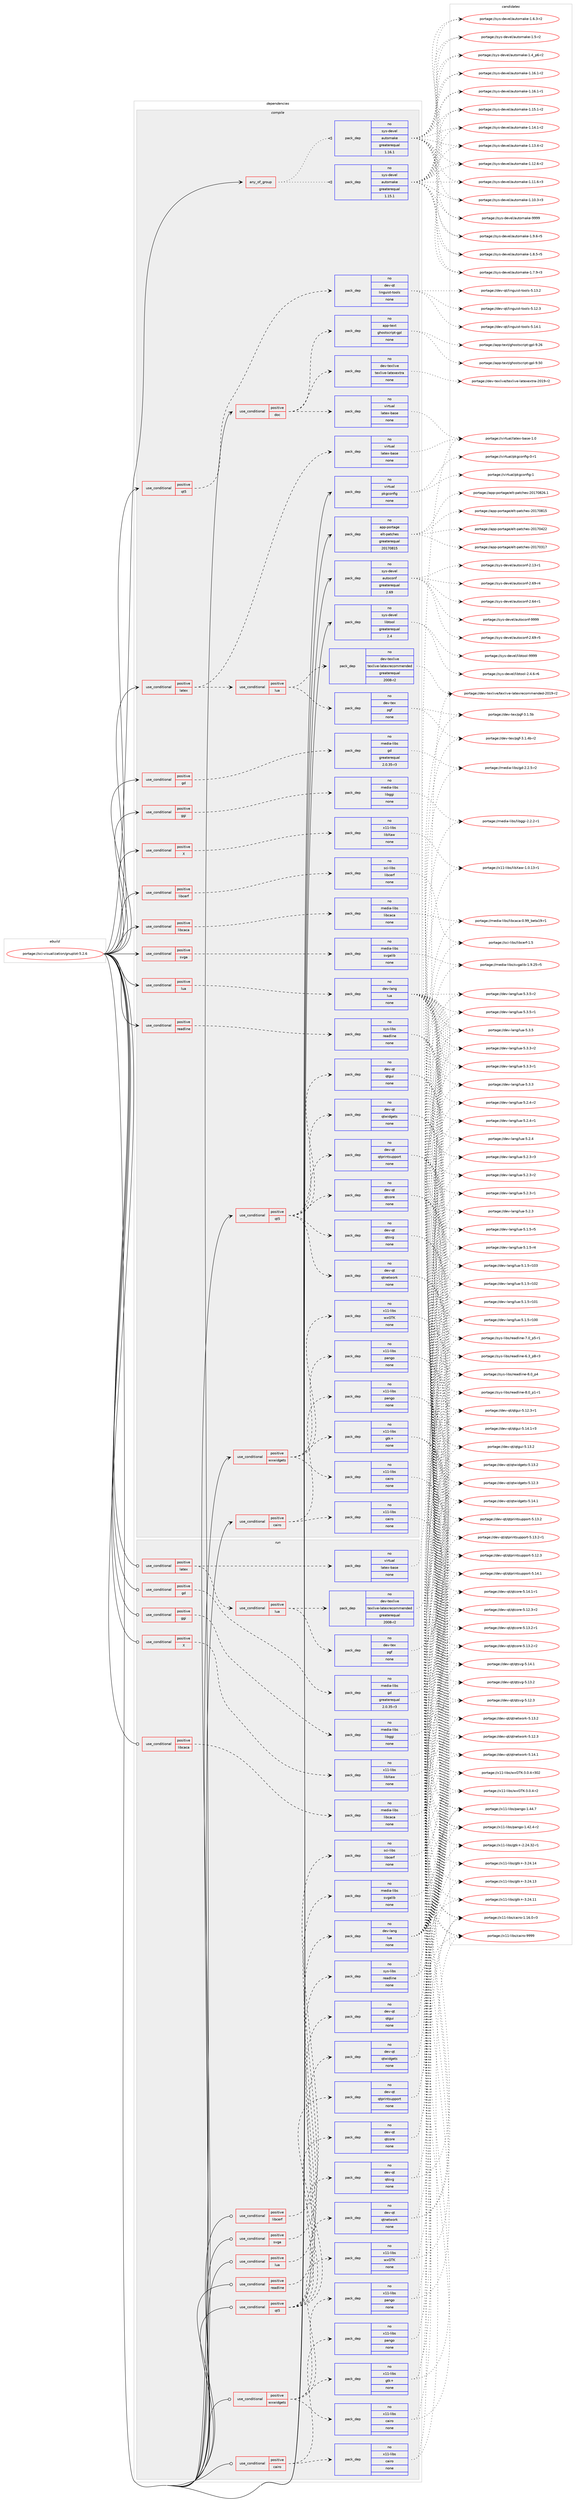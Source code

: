 digraph prolog {

# *************
# Graph options
# *************

newrank=true;
concentrate=true;
compound=true;
graph [rankdir=LR,fontname=Helvetica,fontsize=10,ranksep=1.5];#, ranksep=2.5, nodesep=0.2];
edge  [arrowhead=vee];
node  [fontname=Helvetica,fontsize=10];

# **********
# The ebuild
# **********

subgraph cluster_leftcol {
color=gray;
rank=same;
label=<<i>ebuild</i>>;
id [label="portage://sci-visualization/gnuplot-5.2.6", color=red, width=4, href="../sci-visualization/gnuplot-5.2.6.svg"];
}

# ****************
# The dependencies
# ****************

subgraph cluster_midcol {
color=gray;
label=<<i>dependencies</i>>;
subgraph cluster_compile {
fillcolor="#eeeeee";
style=filled;
label=<<i>compile</i>>;
subgraph any739 {
dependency34121 [label=<<TABLE BORDER="0" CELLBORDER="1" CELLSPACING="0" CELLPADDING="4"><TR><TD CELLPADDING="10">any_of_group</TD></TR></TABLE>>, shape=none, color=red];subgraph pack27354 {
dependency34122 [label=<<TABLE BORDER="0" CELLBORDER="1" CELLSPACING="0" CELLPADDING="4" WIDTH="220"><TR><TD ROWSPAN="6" CELLPADDING="30">pack_dep</TD></TR><TR><TD WIDTH="110">no</TD></TR><TR><TD>sys-devel</TD></TR><TR><TD>automake</TD></TR><TR><TD>greaterequal</TD></TR><TR><TD>1.16.1</TD></TR></TABLE>>, shape=none, color=blue];
}
dependency34121:e -> dependency34122:w [weight=20,style="dotted",arrowhead="oinv"];
subgraph pack27355 {
dependency34123 [label=<<TABLE BORDER="0" CELLBORDER="1" CELLSPACING="0" CELLPADDING="4" WIDTH="220"><TR><TD ROWSPAN="6" CELLPADDING="30">pack_dep</TD></TR><TR><TD WIDTH="110">no</TD></TR><TR><TD>sys-devel</TD></TR><TR><TD>automake</TD></TR><TR><TD>greaterequal</TD></TR><TR><TD>1.15.1</TD></TR></TABLE>>, shape=none, color=blue];
}
dependency34121:e -> dependency34123:w [weight=20,style="dotted",arrowhead="oinv"];
}
id:e -> dependency34121:w [weight=20,style="solid",arrowhead="vee"];
subgraph cond6026 {
dependency34124 [label=<<TABLE BORDER="0" CELLBORDER="1" CELLSPACING="0" CELLPADDING="4"><TR><TD ROWSPAN="3" CELLPADDING="10">use_conditional</TD></TR><TR><TD>positive</TD></TR><TR><TD>X</TD></TR></TABLE>>, shape=none, color=red];
subgraph pack27356 {
dependency34125 [label=<<TABLE BORDER="0" CELLBORDER="1" CELLSPACING="0" CELLPADDING="4" WIDTH="220"><TR><TD ROWSPAN="6" CELLPADDING="30">pack_dep</TD></TR><TR><TD WIDTH="110">no</TD></TR><TR><TD>x11-libs</TD></TR><TR><TD>libXaw</TD></TR><TR><TD>none</TD></TR><TR><TD></TD></TR></TABLE>>, shape=none, color=blue];
}
dependency34124:e -> dependency34125:w [weight=20,style="dashed",arrowhead="vee"];
}
id:e -> dependency34124:w [weight=20,style="solid",arrowhead="vee"];
subgraph cond6027 {
dependency34126 [label=<<TABLE BORDER="0" CELLBORDER="1" CELLSPACING="0" CELLPADDING="4"><TR><TD ROWSPAN="3" CELLPADDING="10">use_conditional</TD></TR><TR><TD>positive</TD></TR><TR><TD>cairo</TD></TR></TABLE>>, shape=none, color=red];
subgraph pack27357 {
dependency34127 [label=<<TABLE BORDER="0" CELLBORDER="1" CELLSPACING="0" CELLPADDING="4" WIDTH="220"><TR><TD ROWSPAN="6" CELLPADDING="30">pack_dep</TD></TR><TR><TD WIDTH="110">no</TD></TR><TR><TD>x11-libs</TD></TR><TR><TD>cairo</TD></TR><TR><TD>none</TD></TR><TR><TD></TD></TR></TABLE>>, shape=none, color=blue];
}
dependency34126:e -> dependency34127:w [weight=20,style="dashed",arrowhead="vee"];
subgraph pack27358 {
dependency34128 [label=<<TABLE BORDER="0" CELLBORDER="1" CELLSPACING="0" CELLPADDING="4" WIDTH="220"><TR><TD ROWSPAN="6" CELLPADDING="30">pack_dep</TD></TR><TR><TD WIDTH="110">no</TD></TR><TR><TD>x11-libs</TD></TR><TR><TD>pango</TD></TR><TR><TD>none</TD></TR><TR><TD></TD></TR></TABLE>>, shape=none, color=blue];
}
dependency34126:e -> dependency34128:w [weight=20,style="dashed",arrowhead="vee"];
}
id:e -> dependency34126:w [weight=20,style="solid",arrowhead="vee"];
subgraph cond6028 {
dependency34129 [label=<<TABLE BORDER="0" CELLBORDER="1" CELLSPACING="0" CELLPADDING="4"><TR><TD ROWSPAN="3" CELLPADDING="10">use_conditional</TD></TR><TR><TD>positive</TD></TR><TR><TD>doc</TD></TR></TABLE>>, shape=none, color=red];
subgraph pack27359 {
dependency34130 [label=<<TABLE BORDER="0" CELLBORDER="1" CELLSPACING="0" CELLPADDING="4" WIDTH="220"><TR><TD ROWSPAN="6" CELLPADDING="30">pack_dep</TD></TR><TR><TD WIDTH="110">no</TD></TR><TR><TD>virtual</TD></TR><TR><TD>latex-base</TD></TR><TR><TD>none</TD></TR><TR><TD></TD></TR></TABLE>>, shape=none, color=blue];
}
dependency34129:e -> dependency34130:w [weight=20,style="dashed",arrowhead="vee"];
subgraph pack27360 {
dependency34131 [label=<<TABLE BORDER="0" CELLBORDER="1" CELLSPACING="0" CELLPADDING="4" WIDTH="220"><TR><TD ROWSPAN="6" CELLPADDING="30">pack_dep</TD></TR><TR><TD WIDTH="110">no</TD></TR><TR><TD>dev-texlive</TD></TR><TR><TD>texlive-latexextra</TD></TR><TR><TD>none</TD></TR><TR><TD></TD></TR></TABLE>>, shape=none, color=blue];
}
dependency34129:e -> dependency34131:w [weight=20,style="dashed",arrowhead="vee"];
subgraph pack27361 {
dependency34132 [label=<<TABLE BORDER="0" CELLBORDER="1" CELLSPACING="0" CELLPADDING="4" WIDTH="220"><TR><TD ROWSPAN="6" CELLPADDING="30">pack_dep</TD></TR><TR><TD WIDTH="110">no</TD></TR><TR><TD>app-text</TD></TR><TR><TD>ghostscript-gpl</TD></TR><TR><TD>none</TD></TR><TR><TD></TD></TR></TABLE>>, shape=none, color=blue];
}
dependency34129:e -> dependency34132:w [weight=20,style="dashed",arrowhead="vee"];
}
id:e -> dependency34129:w [weight=20,style="solid",arrowhead="vee"];
subgraph cond6029 {
dependency34133 [label=<<TABLE BORDER="0" CELLBORDER="1" CELLSPACING="0" CELLPADDING="4"><TR><TD ROWSPAN="3" CELLPADDING="10">use_conditional</TD></TR><TR><TD>positive</TD></TR><TR><TD>gd</TD></TR></TABLE>>, shape=none, color=red];
subgraph pack27362 {
dependency34134 [label=<<TABLE BORDER="0" CELLBORDER="1" CELLSPACING="0" CELLPADDING="4" WIDTH="220"><TR><TD ROWSPAN="6" CELLPADDING="30">pack_dep</TD></TR><TR><TD WIDTH="110">no</TD></TR><TR><TD>media-libs</TD></TR><TR><TD>gd</TD></TR><TR><TD>greaterequal</TD></TR><TR><TD>2.0.35-r3</TD></TR></TABLE>>, shape=none, color=blue];
}
dependency34133:e -> dependency34134:w [weight=20,style="dashed",arrowhead="vee"];
}
id:e -> dependency34133:w [weight=20,style="solid",arrowhead="vee"];
subgraph cond6030 {
dependency34135 [label=<<TABLE BORDER="0" CELLBORDER="1" CELLSPACING="0" CELLPADDING="4"><TR><TD ROWSPAN="3" CELLPADDING="10">use_conditional</TD></TR><TR><TD>positive</TD></TR><TR><TD>ggi</TD></TR></TABLE>>, shape=none, color=red];
subgraph pack27363 {
dependency34136 [label=<<TABLE BORDER="0" CELLBORDER="1" CELLSPACING="0" CELLPADDING="4" WIDTH="220"><TR><TD ROWSPAN="6" CELLPADDING="30">pack_dep</TD></TR><TR><TD WIDTH="110">no</TD></TR><TR><TD>media-libs</TD></TR><TR><TD>libggi</TD></TR><TR><TD>none</TD></TR><TR><TD></TD></TR></TABLE>>, shape=none, color=blue];
}
dependency34135:e -> dependency34136:w [weight=20,style="dashed",arrowhead="vee"];
}
id:e -> dependency34135:w [weight=20,style="solid",arrowhead="vee"];
subgraph cond6031 {
dependency34137 [label=<<TABLE BORDER="0" CELLBORDER="1" CELLSPACING="0" CELLPADDING="4"><TR><TD ROWSPAN="3" CELLPADDING="10">use_conditional</TD></TR><TR><TD>positive</TD></TR><TR><TD>latex</TD></TR></TABLE>>, shape=none, color=red];
subgraph pack27364 {
dependency34138 [label=<<TABLE BORDER="0" CELLBORDER="1" CELLSPACING="0" CELLPADDING="4" WIDTH="220"><TR><TD ROWSPAN="6" CELLPADDING="30">pack_dep</TD></TR><TR><TD WIDTH="110">no</TD></TR><TR><TD>virtual</TD></TR><TR><TD>latex-base</TD></TR><TR><TD>none</TD></TR><TR><TD></TD></TR></TABLE>>, shape=none, color=blue];
}
dependency34137:e -> dependency34138:w [weight=20,style="dashed",arrowhead="vee"];
subgraph cond6032 {
dependency34139 [label=<<TABLE BORDER="0" CELLBORDER="1" CELLSPACING="0" CELLPADDING="4"><TR><TD ROWSPAN="3" CELLPADDING="10">use_conditional</TD></TR><TR><TD>positive</TD></TR><TR><TD>lua</TD></TR></TABLE>>, shape=none, color=red];
subgraph pack27365 {
dependency34140 [label=<<TABLE BORDER="0" CELLBORDER="1" CELLSPACING="0" CELLPADDING="4" WIDTH="220"><TR><TD ROWSPAN="6" CELLPADDING="30">pack_dep</TD></TR><TR><TD WIDTH="110">no</TD></TR><TR><TD>dev-tex</TD></TR><TR><TD>pgf</TD></TR><TR><TD>none</TD></TR><TR><TD></TD></TR></TABLE>>, shape=none, color=blue];
}
dependency34139:e -> dependency34140:w [weight=20,style="dashed",arrowhead="vee"];
subgraph pack27366 {
dependency34141 [label=<<TABLE BORDER="0" CELLBORDER="1" CELLSPACING="0" CELLPADDING="4" WIDTH="220"><TR><TD ROWSPAN="6" CELLPADDING="30">pack_dep</TD></TR><TR><TD WIDTH="110">no</TD></TR><TR><TD>dev-texlive</TD></TR><TR><TD>texlive-latexrecommended</TD></TR><TR><TD>greaterequal</TD></TR><TR><TD>2008-r2</TD></TR></TABLE>>, shape=none, color=blue];
}
dependency34139:e -> dependency34141:w [weight=20,style="dashed",arrowhead="vee"];
}
dependency34137:e -> dependency34139:w [weight=20,style="dashed",arrowhead="vee"];
}
id:e -> dependency34137:w [weight=20,style="solid",arrowhead="vee"];
subgraph cond6033 {
dependency34142 [label=<<TABLE BORDER="0" CELLBORDER="1" CELLSPACING="0" CELLPADDING="4"><TR><TD ROWSPAN="3" CELLPADDING="10">use_conditional</TD></TR><TR><TD>positive</TD></TR><TR><TD>libcaca</TD></TR></TABLE>>, shape=none, color=red];
subgraph pack27367 {
dependency34143 [label=<<TABLE BORDER="0" CELLBORDER="1" CELLSPACING="0" CELLPADDING="4" WIDTH="220"><TR><TD ROWSPAN="6" CELLPADDING="30">pack_dep</TD></TR><TR><TD WIDTH="110">no</TD></TR><TR><TD>media-libs</TD></TR><TR><TD>libcaca</TD></TR><TR><TD>none</TD></TR><TR><TD></TD></TR></TABLE>>, shape=none, color=blue];
}
dependency34142:e -> dependency34143:w [weight=20,style="dashed",arrowhead="vee"];
}
id:e -> dependency34142:w [weight=20,style="solid",arrowhead="vee"];
subgraph cond6034 {
dependency34144 [label=<<TABLE BORDER="0" CELLBORDER="1" CELLSPACING="0" CELLPADDING="4"><TR><TD ROWSPAN="3" CELLPADDING="10">use_conditional</TD></TR><TR><TD>positive</TD></TR><TR><TD>libcerf</TD></TR></TABLE>>, shape=none, color=red];
subgraph pack27368 {
dependency34145 [label=<<TABLE BORDER="0" CELLBORDER="1" CELLSPACING="0" CELLPADDING="4" WIDTH="220"><TR><TD ROWSPAN="6" CELLPADDING="30">pack_dep</TD></TR><TR><TD WIDTH="110">no</TD></TR><TR><TD>sci-libs</TD></TR><TR><TD>libcerf</TD></TR><TR><TD>none</TD></TR><TR><TD></TD></TR></TABLE>>, shape=none, color=blue];
}
dependency34144:e -> dependency34145:w [weight=20,style="dashed",arrowhead="vee"];
}
id:e -> dependency34144:w [weight=20,style="solid",arrowhead="vee"];
subgraph cond6035 {
dependency34146 [label=<<TABLE BORDER="0" CELLBORDER="1" CELLSPACING="0" CELLPADDING="4"><TR><TD ROWSPAN="3" CELLPADDING="10">use_conditional</TD></TR><TR><TD>positive</TD></TR><TR><TD>lua</TD></TR></TABLE>>, shape=none, color=red];
subgraph pack27369 {
dependency34147 [label=<<TABLE BORDER="0" CELLBORDER="1" CELLSPACING="0" CELLPADDING="4" WIDTH="220"><TR><TD ROWSPAN="6" CELLPADDING="30">pack_dep</TD></TR><TR><TD WIDTH="110">no</TD></TR><TR><TD>dev-lang</TD></TR><TR><TD>lua</TD></TR><TR><TD>none</TD></TR><TR><TD></TD></TR></TABLE>>, shape=none, color=blue];
}
dependency34146:e -> dependency34147:w [weight=20,style="dashed",arrowhead="vee"];
}
id:e -> dependency34146:w [weight=20,style="solid",arrowhead="vee"];
subgraph cond6036 {
dependency34148 [label=<<TABLE BORDER="0" CELLBORDER="1" CELLSPACING="0" CELLPADDING="4"><TR><TD ROWSPAN="3" CELLPADDING="10">use_conditional</TD></TR><TR><TD>positive</TD></TR><TR><TD>qt5</TD></TR></TABLE>>, shape=none, color=red];
subgraph pack27370 {
dependency34149 [label=<<TABLE BORDER="0" CELLBORDER="1" CELLSPACING="0" CELLPADDING="4" WIDTH="220"><TR><TD ROWSPAN="6" CELLPADDING="30">pack_dep</TD></TR><TR><TD WIDTH="110">no</TD></TR><TR><TD>dev-qt</TD></TR><TR><TD>linguist-tools</TD></TR><TR><TD>none</TD></TR><TR><TD></TD></TR></TABLE>>, shape=none, color=blue];
}
dependency34148:e -> dependency34149:w [weight=20,style="dashed",arrowhead="vee"];
}
id:e -> dependency34148:w [weight=20,style="solid",arrowhead="vee"];
subgraph cond6037 {
dependency34150 [label=<<TABLE BORDER="0" CELLBORDER="1" CELLSPACING="0" CELLPADDING="4"><TR><TD ROWSPAN="3" CELLPADDING="10">use_conditional</TD></TR><TR><TD>positive</TD></TR><TR><TD>qt5</TD></TR></TABLE>>, shape=none, color=red];
subgraph pack27371 {
dependency34151 [label=<<TABLE BORDER="0" CELLBORDER="1" CELLSPACING="0" CELLPADDING="4" WIDTH="220"><TR><TD ROWSPAN="6" CELLPADDING="30">pack_dep</TD></TR><TR><TD WIDTH="110">no</TD></TR><TR><TD>dev-qt</TD></TR><TR><TD>qtcore</TD></TR><TR><TD>none</TD></TR><TR><TD></TD></TR></TABLE>>, shape=none, color=blue];
}
dependency34150:e -> dependency34151:w [weight=20,style="dashed",arrowhead="vee"];
subgraph pack27372 {
dependency34152 [label=<<TABLE BORDER="0" CELLBORDER="1" CELLSPACING="0" CELLPADDING="4" WIDTH="220"><TR><TD ROWSPAN="6" CELLPADDING="30">pack_dep</TD></TR><TR><TD WIDTH="110">no</TD></TR><TR><TD>dev-qt</TD></TR><TR><TD>qtgui</TD></TR><TR><TD>none</TD></TR><TR><TD></TD></TR></TABLE>>, shape=none, color=blue];
}
dependency34150:e -> dependency34152:w [weight=20,style="dashed",arrowhead="vee"];
subgraph pack27373 {
dependency34153 [label=<<TABLE BORDER="0" CELLBORDER="1" CELLSPACING="0" CELLPADDING="4" WIDTH="220"><TR><TD ROWSPAN="6" CELLPADDING="30">pack_dep</TD></TR><TR><TD WIDTH="110">no</TD></TR><TR><TD>dev-qt</TD></TR><TR><TD>qtnetwork</TD></TR><TR><TD>none</TD></TR><TR><TD></TD></TR></TABLE>>, shape=none, color=blue];
}
dependency34150:e -> dependency34153:w [weight=20,style="dashed",arrowhead="vee"];
subgraph pack27374 {
dependency34154 [label=<<TABLE BORDER="0" CELLBORDER="1" CELLSPACING="0" CELLPADDING="4" WIDTH="220"><TR><TD ROWSPAN="6" CELLPADDING="30">pack_dep</TD></TR><TR><TD WIDTH="110">no</TD></TR><TR><TD>dev-qt</TD></TR><TR><TD>qtprintsupport</TD></TR><TR><TD>none</TD></TR><TR><TD></TD></TR></TABLE>>, shape=none, color=blue];
}
dependency34150:e -> dependency34154:w [weight=20,style="dashed",arrowhead="vee"];
subgraph pack27375 {
dependency34155 [label=<<TABLE BORDER="0" CELLBORDER="1" CELLSPACING="0" CELLPADDING="4" WIDTH="220"><TR><TD ROWSPAN="6" CELLPADDING="30">pack_dep</TD></TR><TR><TD WIDTH="110">no</TD></TR><TR><TD>dev-qt</TD></TR><TR><TD>qtsvg</TD></TR><TR><TD>none</TD></TR><TR><TD></TD></TR></TABLE>>, shape=none, color=blue];
}
dependency34150:e -> dependency34155:w [weight=20,style="dashed",arrowhead="vee"];
subgraph pack27376 {
dependency34156 [label=<<TABLE BORDER="0" CELLBORDER="1" CELLSPACING="0" CELLPADDING="4" WIDTH="220"><TR><TD ROWSPAN="6" CELLPADDING="30">pack_dep</TD></TR><TR><TD WIDTH="110">no</TD></TR><TR><TD>dev-qt</TD></TR><TR><TD>qtwidgets</TD></TR><TR><TD>none</TD></TR><TR><TD></TD></TR></TABLE>>, shape=none, color=blue];
}
dependency34150:e -> dependency34156:w [weight=20,style="dashed",arrowhead="vee"];
}
id:e -> dependency34150:w [weight=20,style="solid",arrowhead="vee"];
subgraph cond6038 {
dependency34157 [label=<<TABLE BORDER="0" CELLBORDER="1" CELLSPACING="0" CELLPADDING="4"><TR><TD ROWSPAN="3" CELLPADDING="10">use_conditional</TD></TR><TR><TD>positive</TD></TR><TR><TD>readline</TD></TR></TABLE>>, shape=none, color=red];
subgraph pack27377 {
dependency34158 [label=<<TABLE BORDER="0" CELLBORDER="1" CELLSPACING="0" CELLPADDING="4" WIDTH="220"><TR><TD ROWSPAN="6" CELLPADDING="30">pack_dep</TD></TR><TR><TD WIDTH="110">no</TD></TR><TR><TD>sys-libs</TD></TR><TR><TD>readline</TD></TR><TR><TD>none</TD></TR><TR><TD></TD></TR></TABLE>>, shape=none, color=blue];
}
dependency34157:e -> dependency34158:w [weight=20,style="dashed",arrowhead="vee"];
}
id:e -> dependency34157:w [weight=20,style="solid",arrowhead="vee"];
subgraph cond6039 {
dependency34159 [label=<<TABLE BORDER="0" CELLBORDER="1" CELLSPACING="0" CELLPADDING="4"><TR><TD ROWSPAN="3" CELLPADDING="10">use_conditional</TD></TR><TR><TD>positive</TD></TR><TR><TD>svga</TD></TR></TABLE>>, shape=none, color=red];
subgraph pack27378 {
dependency34160 [label=<<TABLE BORDER="0" CELLBORDER="1" CELLSPACING="0" CELLPADDING="4" WIDTH="220"><TR><TD ROWSPAN="6" CELLPADDING="30">pack_dep</TD></TR><TR><TD WIDTH="110">no</TD></TR><TR><TD>media-libs</TD></TR><TR><TD>svgalib</TD></TR><TR><TD>none</TD></TR><TR><TD></TD></TR></TABLE>>, shape=none, color=blue];
}
dependency34159:e -> dependency34160:w [weight=20,style="dashed",arrowhead="vee"];
}
id:e -> dependency34159:w [weight=20,style="solid",arrowhead="vee"];
subgraph cond6040 {
dependency34161 [label=<<TABLE BORDER="0" CELLBORDER="1" CELLSPACING="0" CELLPADDING="4"><TR><TD ROWSPAN="3" CELLPADDING="10">use_conditional</TD></TR><TR><TD>positive</TD></TR><TR><TD>wxwidgets</TD></TR></TABLE>>, shape=none, color=red];
subgraph pack27379 {
dependency34162 [label=<<TABLE BORDER="0" CELLBORDER="1" CELLSPACING="0" CELLPADDING="4" WIDTH="220"><TR><TD ROWSPAN="6" CELLPADDING="30">pack_dep</TD></TR><TR><TD WIDTH="110">no</TD></TR><TR><TD>x11-libs</TD></TR><TR><TD>wxGTK</TD></TR><TR><TD>none</TD></TR><TR><TD></TD></TR></TABLE>>, shape=none, color=blue];
}
dependency34161:e -> dependency34162:w [weight=20,style="dashed",arrowhead="vee"];
subgraph pack27380 {
dependency34163 [label=<<TABLE BORDER="0" CELLBORDER="1" CELLSPACING="0" CELLPADDING="4" WIDTH="220"><TR><TD ROWSPAN="6" CELLPADDING="30">pack_dep</TD></TR><TR><TD WIDTH="110">no</TD></TR><TR><TD>x11-libs</TD></TR><TR><TD>cairo</TD></TR><TR><TD>none</TD></TR><TR><TD></TD></TR></TABLE>>, shape=none, color=blue];
}
dependency34161:e -> dependency34163:w [weight=20,style="dashed",arrowhead="vee"];
subgraph pack27381 {
dependency34164 [label=<<TABLE BORDER="0" CELLBORDER="1" CELLSPACING="0" CELLPADDING="4" WIDTH="220"><TR><TD ROWSPAN="6" CELLPADDING="30">pack_dep</TD></TR><TR><TD WIDTH="110">no</TD></TR><TR><TD>x11-libs</TD></TR><TR><TD>pango</TD></TR><TR><TD>none</TD></TR><TR><TD></TD></TR></TABLE>>, shape=none, color=blue];
}
dependency34161:e -> dependency34164:w [weight=20,style="dashed",arrowhead="vee"];
subgraph pack27382 {
dependency34165 [label=<<TABLE BORDER="0" CELLBORDER="1" CELLSPACING="0" CELLPADDING="4" WIDTH="220"><TR><TD ROWSPAN="6" CELLPADDING="30">pack_dep</TD></TR><TR><TD WIDTH="110">no</TD></TR><TR><TD>x11-libs</TD></TR><TR><TD>gtk+</TD></TR><TR><TD>none</TD></TR><TR><TD></TD></TR></TABLE>>, shape=none, color=blue];
}
dependency34161:e -> dependency34165:w [weight=20,style="dashed",arrowhead="vee"];
}
id:e -> dependency34161:w [weight=20,style="solid",arrowhead="vee"];
subgraph pack27383 {
dependency34166 [label=<<TABLE BORDER="0" CELLBORDER="1" CELLSPACING="0" CELLPADDING="4" WIDTH="220"><TR><TD ROWSPAN="6" CELLPADDING="30">pack_dep</TD></TR><TR><TD WIDTH="110">no</TD></TR><TR><TD>app-portage</TD></TR><TR><TD>elt-patches</TD></TR><TR><TD>greaterequal</TD></TR><TR><TD>20170815</TD></TR></TABLE>>, shape=none, color=blue];
}
id:e -> dependency34166:w [weight=20,style="solid",arrowhead="vee"];
subgraph pack27384 {
dependency34167 [label=<<TABLE BORDER="0" CELLBORDER="1" CELLSPACING="0" CELLPADDING="4" WIDTH="220"><TR><TD ROWSPAN="6" CELLPADDING="30">pack_dep</TD></TR><TR><TD WIDTH="110">no</TD></TR><TR><TD>sys-devel</TD></TR><TR><TD>autoconf</TD></TR><TR><TD>greaterequal</TD></TR><TR><TD>2.69</TD></TR></TABLE>>, shape=none, color=blue];
}
id:e -> dependency34167:w [weight=20,style="solid",arrowhead="vee"];
subgraph pack27385 {
dependency34168 [label=<<TABLE BORDER="0" CELLBORDER="1" CELLSPACING="0" CELLPADDING="4" WIDTH="220"><TR><TD ROWSPAN="6" CELLPADDING="30">pack_dep</TD></TR><TR><TD WIDTH="110">no</TD></TR><TR><TD>sys-devel</TD></TR><TR><TD>libtool</TD></TR><TR><TD>greaterequal</TD></TR><TR><TD>2.4</TD></TR></TABLE>>, shape=none, color=blue];
}
id:e -> dependency34168:w [weight=20,style="solid",arrowhead="vee"];
subgraph pack27386 {
dependency34169 [label=<<TABLE BORDER="0" CELLBORDER="1" CELLSPACING="0" CELLPADDING="4" WIDTH="220"><TR><TD ROWSPAN="6" CELLPADDING="30">pack_dep</TD></TR><TR><TD WIDTH="110">no</TD></TR><TR><TD>virtual</TD></TR><TR><TD>pkgconfig</TD></TR><TR><TD>none</TD></TR><TR><TD></TD></TR></TABLE>>, shape=none, color=blue];
}
id:e -> dependency34169:w [weight=20,style="solid",arrowhead="vee"];
}
subgraph cluster_compileandrun {
fillcolor="#eeeeee";
style=filled;
label=<<i>compile and run</i>>;
}
subgraph cluster_run {
fillcolor="#eeeeee";
style=filled;
label=<<i>run</i>>;
subgraph cond6041 {
dependency34170 [label=<<TABLE BORDER="0" CELLBORDER="1" CELLSPACING="0" CELLPADDING="4"><TR><TD ROWSPAN="3" CELLPADDING="10">use_conditional</TD></TR><TR><TD>positive</TD></TR><TR><TD>X</TD></TR></TABLE>>, shape=none, color=red];
subgraph pack27387 {
dependency34171 [label=<<TABLE BORDER="0" CELLBORDER="1" CELLSPACING="0" CELLPADDING="4" WIDTH="220"><TR><TD ROWSPAN="6" CELLPADDING="30">pack_dep</TD></TR><TR><TD WIDTH="110">no</TD></TR><TR><TD>x11-libs</TD></TR><TR><TD>libXaw</TD></TR><TR><TD>none</TD></TR><TR><TD></TD></TR></TABLE>>, shape=none, color=blue];
}
dependency34170:e -> dependency34171:w [weight=20,style="dashed",arrowhead="vee"];
}
id:e -> dependency34170:w [weight=20,style="solid",arrowhead="odot"];
subgraph cond6042 {
dependency34172 [label=<<TABLE BORDER="0" CELLBORDER="1" CELLSPACING="0" CELLPADDING="4"><TR><TD ROWSPAN="3" CELLPADDING="10">use_conditional</TD></TR><TR><TD>positive</TD></TR><TR><TD>cairo</TD></TR></TABLE>>, shape=none, color=red];
subgraph pack27388 {
dependency34173 [label=<<TABLE BORDER="0" CELLBORDER="1" CELLSPACING="0" CELLPADDING="4" WIDTH="220"><TR><TD ROWSPAN="6" CELLPADDING="30">pack_dep</TD></TR><TR><TD WIDTH="110">no</TD></TR><TR><TD>x11-libs</TD></TR><TR><TD>cairo</TD></TR><TR><TD>none</TD></TR><TR><TD></TD></TR></TABLE>>, shape=none, color=blue];
}
dependency34172:e -> dependency34173:w [weight=20,style="dashed",arrowhead="vee"];
subgraph pack27389 {
dependency34174 [label=<<TABLE BORDER="0" CELLBORDER="1" CELLSPACING="0" CELLPADDING="4" WIDTH="220"><TR><TD ROWSPAN="6" CELLPADDING="30">pack_dep</TD></TR><TR><TD WIDTH="110">no</TD></TR><TR><TD>x11-libs</TD></TR><TR><TD>pango</TD></TR><TR><TD>none</TD></TR><TR><TD></TD></TR></TABLE>>, shape=none, color=blue];
}
dependency34172:e -> dependency34174:w [weight=20,style="dashed",arrowhead="vee"];
}
id:e -> dependency34172:w [weight=20,style="solid",arrowhead="odot"];
subgraph cond6043 {
dependency34175 [label=<<TABLE BORDER="0" CELLBORDER="1" CELLSPACING="0" CELLPADDING="4"><TR><TD ROWSPAN="3" CELLPADDING="10">use_conditional</TD></TR><TR><TD>positive</TD></TR><TR><TD>gd</TD></TR></TABLE>>, shape=none, color=red];
subgraph pack27390 {
dependency34176 [label=<<TABLE BORDER="0" CELLBORDER="1" CELLSPACING="0" CELLPADDING="4" WIDTH="220"><TR><TD ROWSPAN="6" CELLPADDING="30">pack_dep</TD></TR><TR><TD WIDTH="110">no</TD></TR><TR><TD>media-libs</TD></TR><TR><TD>gd</TD></TR><TR><TD>greaterequal</TD></TR><TR><TD>2.0.35-r3</TD></TR></TABLE>>, shape=none, color=blue];
}
dependency34175:e -> dependency34176:w [weight=20,style="dashed",arrowhead="vee"];
}
id:e -> dependency34175:w [weight=20,style="solid",arrowhead="odot"];
subgraph cond6044 {
dependency34177 [label=<<TABLE BORDER="0" CELLBORDER="1" CELLSPACING="0" CELLPADDING="4"><TR><TD ROWSPAN="3" CELLPADDING="10">use_conditional</TD></TR><TR><TD>positive</TD></TR><TR><TD>ggi</TD></TR></TABLE>>, shape=none, color=red];
subgraph pack27391 {
dependency34178 [label=<<TABLE BORDER="0" CELLBORDER="1" CELLSPACING="0" CELLPADDING="4" WIDTH="220"><TR><TD ROWSPAN="6" CELLPADDING="30">pack_dep</TD></TR><TR><TD WIDTH="110">no</TD></TR><TR><TD>media-libs</TD></TR><TR><TD>libggi</TD></TR><TR><TD>none</TD></TR><TR><TD></TD></TR></TABLE>>, shape=none, color=blue];
}
dependency34177:e -> dependency34178:w [weight=20,style="dashed",arrowhead="vee"];
}
id:e -> dependency34177:w [weight=20,style="solid",arrowhead="odot"];
subgraph cond6045 {
dependency34179 [label=<<TABLE BORDER="0" CELLBORDER="1" CELLSPACING="0" CELLPADDING="4"><TR><TD ROWSPAN="3" CELLPADDING="10">use_conditional</TD></TR><TR><TD>positive</TD></TR><TR><TD>latex</TD></TR></TABLE>>, shape=none, color=red];
subgraph pack27392 {
dependency34180 [label=<<TABLE BORDER="0" CELLBORDER="1" CELLSPACING="0" CELLPADDING="4" WIDTH="220"><TR><TD ROWSPAN="6" CELLPADDING="30">pack_dep</TD></TR><TR><TD WIDTH="110">no</TD></TR><TR><TD>virtual</TD></TR><TR><TD>latex-base</TD></TR><TR><TD>none</TD></TR><TR><TD></TD></TR></TABLE>>, shape=none, color=blue];
}
dependency34179:e -> dependency34180:w [weight=20,style="dashed",arrowhead="vee"];
subgraph cond6046 {
dependency34181 [label=<<TABLE BORDER="0" CELLBORDER="1" CELLSPACING="0" CELLPADDING="4"><TR><TD ROWSPAN="3" CELLPADDING="10">use_conditional</TD></TR><TR><TD>positive</TD></TR><TR><TD>lua</TD></TR></TABLE>>, shape=none, color=red];
subgraph pack27393 {
dependency34182 [label=<<TABLE BORDER="0" CELLBORDER="1" CELLSPACING="0" CELLPADDING="4" WIDTH="220"><TR><TD ROWSPAN="6" CELLPADDING="30">pack_dep</TD></TR><TR><TD WIDTH="110">no</TD></TR><TR><TD>dev-tex</TD></TR><TR><TD>pgf</TD></TR><TR><TD>none</TD></TR><TR><TD></TD></TR></TABLE>>, shape=none, color=blue];
}
dependency34181:e -> dependency34182:w [weight=20,style="dashed",arrowhead="vee"];
subgraph pack27394 {
dependency34183 [label=<<TABLE BORDER="0" CELLBORDER="1" CELLSPACING="0" CELLPADDING="4" WIDTH="220"><TR><TD ROWSPAN="6" CELLPADDING="30">pack_dep</TD></TR><TR><TD WIDTH="110">no</TD></TR><TR><TD>dev-texlive</TD></TR><TR><TD>texlive-latexrecommended</TD></TR><TR><TD>greaterequal</TD></TR><TR><TD>2008-r2</TD></TR></TABLE>>, shape=none, color=blue];
}
dependency34181:e -> dependency34183:w [weight=20,style="dashed",arrowhead="vee"];
}
dependency34179:e -> dependency34181:w [weight=20,style="dashed",arrowhead="vee"];
}
id:e -> dependency34179:w [weight=20,style="solid",arrowhead="odot"];
subgraph cond6047 {
dependency34184 [label=<<TABLE BORDER="0" CELLBORDER="1" CELLSPACING="0" CELLPADDING="4"><TR><TD ROWSPAN="3" CELLPADDING="10">use_conditional</TD></TR><TR><TD>positive</TD></TR><TR><TD>libcaca</TD></TR></TABLE>>, shape=none, color=red];
subgraph pack27395 {
dependency34185 [label=<<TABLE BORDER="0" CELLBORDER="1" CELLSPACING="0" CELLPADDING="4" WIDTH="220"><TR><TD ROWSPAN="6" CELLPADDING="30">pack_dep</TD></TR><TR><TD WIDTH="110">no</TD></TR><TR><TD>media-libs</TD></TR><TR><TD>libcaca</TD></TR><TR><TD>none</TD></TR><TR><TD></TD></TR></TABLE>>, shape=none, color=blue];
}
dependency34184:e -> dependency34185:w [weight=20,style="dashed",arrowhead="vee"];
}
id:e -> dependency34184:w [weight=20,style="solid",arrowhead="odot"];
subgraph cond6048 {
dependency34186 [label=<<TABLE BORDER="0" CELLBORDER="1" CELLSPACING="0" CELLPADDING="4"><TR><TD ROWSPAN="3" CELLPADDING="10">use_conditional</TD></TR><TR><TD>positive</TD></TR><TR><TD>libcerf</TD></TR></TABLE>>, shape=none, color=red];
subgraph pack27396 {
dependency34187 [label=<<TABLE BORDER="0" CELLBORDER="1" CELLSPACING="0" CELLPADDING="4" WIDTH="220"><TR><TD ROWSPAN="6" CELLPADDING="30">pack_dep</TD></TR><TR><TD WIDTH="110">no</TD></TR><TR><TD>sci-libs</TD></TR><TR><TD>libcerf</TD></TR><TR><TD>none</TD></TR><TR><TD></TD></TR></TABLE>>, shape=none, color=blue];
}
dependency34186:e -> dependency34187:w [weight=20,style="dashed",arrowhead="vee"];
}
id:e -> dependency34186:w [weight=20,style="solid",arrowhead="odot"];
subgraph cond6049 {
dependency34188 [label=<<TABLE BORDER="0" CELLBORDER="1" CELLSPACING="0" CELLPADDING="4"><TR><TD ROWSPAN="3" CELLPADDING="10">use_conditional</TD></TR><TR><TD>positive</TD></TR><TR><TD>lua</TD></TR></TABLE>>, shape=none, color=red];
subgraph pack27397 {
dependency34189 [label=<<TABLE BORDER="0" CELLBORDER="1" CELLSPACING="0" CELLPADDING="4" WIDTH="220"><TR><TD ROWSPAN="6" CELLPADDING="30">pack_dep</TD></TR><TR><TD WIDTH="110">no</TD></TR><TR><TD>dev-lang</TD></TR><TR><TD>lua</TD></TR><TR><TD>none</TD></TR><TR><TD></TD></TR></TABLE>>, shape=none, color=blue];
}
dependency34188:e -> dependency34189:w [weight=20,style="dashed",arrowhead="vee"];
}
id:e -> dependency34188:w [weight=20,style="solid",arrowhead="odot"];
subgraph cond6050 {
dependency34190 [label=<<TABLE BORDER="0" CELLBORDER="1" CELLSPACING="0" CELLPADDING="4"><TR><TD ROWSPAN="3" CELLPADDING="10">use_conditional</TD></TR><TR><TD>positive</TD></TR><TR><TD>qt5</TD></TR></TABLE>>, shape=none, color=red];
subgraph pack27398 {
dependency34191 [label=<<TABLE BORDER="0" CELLBORDER="1" CELLSPACING="0" CELLPADDING="4" WIDTH="220"><TR><TD ROWSPAN="6" CELLPADDING="30">pack_dep</TD></TR><TR><TD WIDTH="110">no</TD></TR><TR><TD>dev-qt</TD></TR><TR><TD>qtcore</TD></TR><TR><TD>none</TD></TR><TR><TD></TD></TR></TABLE>>, shape=none, color=blue];
}
dependency34190:e -> dependency34191:w [weight=20,style="dashed",arrowhead="vee"];
subgraph pack27399 {
dependency34192 [label=<<TABLE BORDER="0" CELLBORDER="1" CELLSPACING="0" CELLPADDING="4" WIDTH="220"><TR><TD ROWSPAN="6" CELLPADDING="30">pack_dep</TD></TR><TR><TD WIDTH="110">no</TD></TR><TR><TD>dev-qt</TD></TR><TR><TD>qtgui</TD></TR><TR><TD>none</TD></TR><TR><TD></TD></TR></TABLE>>, shape=none, color=blue];
}
dependency34190:e -> dependency34192:w [weight=20,style="dashed",arrowhead="vee"];
subgraph pack27400 {
dependency34193 [label=<<TABLE BORDER="0" CELLBORDER="1" CELLSPACING="0" CELLPADDING="4" WIDTH="220"><TR><TD ROWSPAN="6" CELLPADDING="30">pack_dep</TD></TR><TR><TD WIDTH="110">no</TD></TR><TR><TD>dev-qt</TD></TR><TR><TD>qtnetwork</TD></TR><TR><TD>none</TD></TR><TR><TD></TD></TR></TABLE>>, shape=none, color=blue];
}
dependency34190:e -> dependency34193:w [weight=20,style="dashed",arrowhead="vee"];
subgraph pack27401 {
dependency34194 [label=<<TABLE BORDER="0" CELLBORDER="1" CELLSPACING="0" CELLPADDING="4" WIDTH="220"><TR><TD ROWSPAN="6" CELLPADDING="30">pack_dep</TD></TR><TR><TD WIDTH="110">no</TD></TR><TR><TD>dev-qt</TD></TR><TR><TD>qtprintsupport</TD></TR><TR><TD>none</TD></TR><TR><TD></TD></TR></TABLE>>, shape=none, color=blue];
}
dependency34190:e -> dependency34194:w [weight=20,style="dashed",arrowhead="vee"];
subgraph pack27402 {
dependency34195 [label=<<TABLE BORDER="0" CELLBORDER="1" CELLSPACING="0" CELLPADDING="4" WIDTH="220"><TR><TD ROWSPAN="6" CELLPADDING="30">pack_dep</TD></TR><TR><TD WIDTH="110">no</TD></TR><TR><TD>dev-qt</TD></TR><TR><TD>qtsvg</TD></TR><TR><TD>none</TD></TR><TR><TD></TD></TR></TABLE>>, shape=none, color=blue];
}
dependency34190:e -> dependency34195:w [weight=20,style="dashed",arrowhead="vee"];
subgraph pack27403 {
dependency34196 [label=<<TABLE BORDER="0" CELLBORDER="1" CELLSPACING="0" CELLPADDING="4" WIDTH="220"><TR><TD ROWSPAN="6" CELLPADDING="30">pack_dep</TD></TR><TR><TD WIDTH="110">no</TD></TR><TR><TD>dev-qt</TD></TR><TR><TD>qtwidgets</TD></TR><TR><TD>none</TD></TR><TR><TD></TD></TR></TABLE>>, shape=none, color=blue];
}
dependency34190:e -> dependency34196:w [weight=20,style="dashed",arrowhead="vee"];
}
id:e -> dependency34190:w [weight=20,style="solid",arrowhead="odot"];
subgraph cond6051 {
dependency34197 [label=<<TABLE BORDER="0" CELLBORDER="1" CELLSPACING="0" CELLPADDING="4"><TR><TD ROWSPAN="3" CELLPADDING="10">use_conditional</TD></TR><TR><TD>positive</TD></TR><TR><TD>readline</TD></TR></TABLE>>, shape=none, color=red];
subgraph pack27404 {
dependency34198 [label=<<TABLE BORDER="0" CELLBORDER="1" CELLSPACING="0" CELLPADDING="4" WIDTH="220"><TR><TD ROWSPAN="6" CELLPADDING="30">pack_dep</TD></TR><TR><TD WIDTH="110">no</TD></TR><TR><TD>sys-libs</TD></TR><TR><TD>readline</TD></TR><TR><TD>none</TD></TR><TR><TD></TD></TR></TABLE>>, shape=none, color=blue];
}
dependency34197:e -> dependency34198:w [weight=20,style="dashed",arrowhead="vee"];
}
id:e -> dependency34197:w [weight=20,style="solid",arrowhead="odot"];
subgraph cond6052 {
dependency34199 [label=<<TABLE BORDER="0" CELLBORDER="1" CELLSPACING="0" CELLPADDING="4"><TR><TD ROWSPAN="3" CELLPADDING="10">use_conditional</TD></TR><TR><TD>positive</TD></TR><TR><TD>svga</TD></TR></TABLE>>, shape=none, color=red];
subgraph pack27405 {
dependency34200 [label=<<TABLE BORDER="0" CELLBORDER="1" CELLSPACING="0" CELLPADDING="4" WIDTH="220"><TR><TD ROWSPAN="6" CELLPADDING="30">pack_dep</TD></TR><TR><TD WIDTH="110">no</TD></TR><TR><TD>media-libs</TD></TR><TR><TD>svgalib</TD></TR><TR><TD>none</TD></TR><TR><TD></TD></TR></TABLE>>, shape=none, color=blue];
}
dependency34199:e -> dependency34200:w [weight=20,style="dashed",arrowhead="vee"];
}
id:e -> dependency34199:w [weight=20,style="solid",arrowhead="odot"];
subgraph cond6053 {
dependency34201 [label=<<TABLE BORDER="0" CELLBORDER="1" CELLSPACING="0" CELLPADDING="4"><TR><TD ROWSPAN="3" CELLPADDING="10">use_conditional</TD></TR><TR><TD>positive</TD></TR><TR><TD>wxwidgets</TD></TR></TABLE>>, shape=none, color=red];
subgraph pack27406 {
dependency34202 [label=<<TABLE BORDER="0" CELLBORDER="1" CELLSPACING="0" CELLPADDING="4" WIDTH="220"><TR><TD ROWSPAN="6" CELLPADDING="30">pack_dep</TD></TR><TR><TD WIDTH="110">no</TD></TR><TR><TD>x11-libs</TD></TR><TR><TD>wxGTK</TD></TR><TR><TD>none</TD></TR><TR><TD></TD></TR></TABLE>>, shape=none, color=blue];
}
dependency34201:e -> dependency34202:w [weight=20,style="dashed",arrowhead="vee"];
subgraph pack27407 {
dependency34203 [label=<<TABLE BORDER="0" CELLBORDER="1" CELLSPACING="0" CELLPADDING="4" WIDTH="220"><TR><TD ROWSPAN="6" CELLPADDING="30">pack_dep</TD></TR><TR><TD WIDTH="110">no</TD></TR><TR><TD>x11-libs</TD></TR><TR><TD>cairo</TD></TR><TR><TD>none</TD></TR><TR><TD></TD></TR></TABLE>>, shape=none, color=blue];
}
dependency34201:e -> dependency34203:w [weight=20,style="dashed",arrowhead="vee"];
subgraph pack27408 {
dependency34204 [label=<<TABLE BORDER="0" CELLBORDER="1" CELLSPACING="0" CELLPADDING="4" WIDTH="220"><TR><TD ROWSPAN="6" CELLPADDING="30">pack_dep</TD></TR><TR><TD WIDTH="110">no</TD></TR><TR><TD>x11-libs</TD></TR><TR><TD>pango</TD></TR><TR><TD>none</TD></TR><TR><TD></TD></TR></TABLE>>, shape=none, color=blue];
}
dependency34201:e -> dependency34204:w [weight=20,style="dashed",arrowhead="vee"];
subgraph pack27409 {
dependency34205 [label=<<TABLE BORDER="0" CELLBORDER="1" CELLSPACING="0" CELLPADDING="4" WIDTH="220"><TR><TD ROWSPAN="6" CELLPADDING="30">pack_dep</TD></TR><TR><TD WIDTH="110">no</TD></TR><TR><TD>x11-libs</TD></TR><TR><TD>gtk+</TD></TR><TR><TD>none</TD></TR><TR><TD></TD></TR></TABLE>>, shape=none, color=blue];
}
dependency34201:e -> dependency34205:w [weight=20,style="dashed",arrowhead="vee"];
}
id:e -> dependency34201:w [weight=20,style="solid",arrowhead="odot"];
}
}

# **************
# The candidates
# **************

subgraph cluster_choices {
rank=same;
color=gray;
label=<<i>candidates</i>>;

subgraph choice27354 {
color=black;
nodesep=1;
choice115121115451001011181011084797117116111109971071014557575757 [label="portage://sys-devel/automake-9999", color=red, width=4,href="../sys-devel/automake-9999.svg"];
choice115121115451001011181011084797117116111109971071014549465746544511453 [label="portage://sys-devel/automake-1.9.6-r5", color=red, width=4,href="../sys-devel/automake-1.9.6-r5.svg"];
choice115121115451001011181011084797117116111109971071014549465646534511453 [label="portage://sys-devel/automake-1.8.5-r5", color=red, width=4,href="../sys-devel/automake-1.8.5-r5.svg"];
choice115121115451001011181011084797117116111109971071014549465546574511451 [label="portage://sys-devel/automake-1.7.9-r3", color=red, width=4,href="../sys-devel/automake-1.7.9-r3.svg"];
choice115121115451001011181011084797117116111109971071014549465446514511450 [label="portage://sys-devel/automake-1.6.3-r2", color=red, width=4,href="../sys-devel/automake-1.6.3-r2.svg"];
choice11512111545100101118101108479711711611110997107101454946534511450 [label="portage://sys-devel/automake-1.5-r2", color=red, width=4,href="../sys-devel/automake-1.5-r2.svg"];
choice115121115451001011181011084797117116111109971071014549465295112544511450 [label="portage://sys-devel/automake-1.4_p6-r2", color=red, width=4,href="../sys-devel/automake-1.4_p6-r2.svg"];
choice11512111545100101118101108479711711611110997107101454946495446494511450 [label="portage://sys-devel/automake-1.16.1-r2", color=red, width=4,href="../sys-devel/automake-1.16.1-r2.svg"];
choice11512111545100101118101108479711711611110997107101454946495446494511449 [label="portage://sys-devel/automake-1.16.1-r1", color=red, width=4,href="../sys-devel/automake-1.16.1-r1.svg"];
choice11512111545100101118101108479711711611110997107101454946495346494511450 [label="portage://sys-devel/automake-1.15.1-r2", color=red, width=4,href="../sys-devel/automake-1.15.1-r2.svg"];
choice11512111545100101118101108479711711611110997107101454946495246494511450 [label="portage://sys-devel/automake-1.14.1-r2", color=red, width=4,href="../sys-devel/automake-1.14.1-r2.svg"];
choice11512111545100101118101108479711711611110997107101454946495146524511450 [label="portage://sys-devel/automake-1.13.4-r2", color=red, width=4,href="../sys-devel/automake-1.13.4-r2.svg"];
choice11512111545100101118101108479711711611110997107101454946495046544511450 [label="portage://sys-devel/automake-1.12.6-r2", color=red, width=4,href="../sys-devel/automake-1.12.6-r2.svg"];
choice11512111545100101118101108479711711611110997107101454946494946544511451 [label="portage://sys-devel/automake-1.11.6-r3", color=red, width=4,href="../sys-devel/automake-1.11.6-r3.svg"];
choice11512111545100101118101108479711711611110997107101454946494846514511451 [label="portage://sys-devel/automake-1.10.3-r3", color=red, width=4,href="../sys-devel/automake-1.10.3-r3.svg"];
dependency34122:e -> choice115121115451001011181011084797117116111109971071014557575757:w [style=dotted,weight="100"];
dependency34122:e -> choice115121115451001011181011084797117116111109971071014549465746544511453:w [style=dotted,weight="100"];
dependency34122:e -> choice115121115451001011181011084797117116111109971071014549465646534511453:w [style=dotted,weight="100"];
dependency34122:e -> choice115121115451001011181011084797117116111109971071014549465546574511451:w [style=dotted,weight="100"];
dependency34122:e -> choice115121115451001011181011084797117116111109971071014549465446514511450:w [style=dotted,weight="100"];
dependency34122:e -> choice11512111545100101118101108479711711611110997107101454946534511450:w [style=dotted,weight="100"];
dependency34122:e -> choice115121115451001011181011084797117116111109971071014549465295112544511450:w [style=dotted,weight="100"];
dependency34122:e -> choice11512111545100101118101108479711711611110997107101454946495446494511450:w [style=dotted,weight="100"];
dependency34122:e -> choice11512111545100101118101108479711711611110997107101454946495446494511449:w [style=dotted,weight="100"];
dependency34122:e -> choice11512111545100101118101108479711711611110997107101454946495346494511450:w [style=dotted,weight="100"];
dependency34122:e -> choice11512111545100101118101108479711711611110997107101454946495246494511450:w [style=dotted,weight="100"];
dependency34122:e -> choice11512111545100101118101108479711711611110997107101454946495146524511450:w [style=dotted,weight="100"];
dependency34122:e -> choice11512111545100101118101108479711711611110997107101454946495046544511450:w [style=dotted,weight="100"];
dependency34122:e -> choice11512111545100101118101108479711711611110997107101454946494946544511451:w [style=dotted,weight="100"];
dependency34122:e -> choice11512111545100101118101108479711711611110997107101454946494846514511451:w [style=dotted,weight="100"];
}
subgraph choice27355 {
color=black;
nodesep=1;
choice115121115451001011181011084797117116111109971071014557575757 [label="portage://sys-devel/automake-9999", color=red, width=4,href="../sys-devel/automake-9999.svg"];
choice115121115451001011181011084797117116111109971071014549465746544511453 [label="portage://sys-devel/automake-1.9.6-r5", color=red, width=4,href="../sys-devel/automake-1.9.6-r5.svg"];
choice115121115451001011181011084797117116111109971071014549465646534511453 [label="portage://sys-devel/automake-1.8.5-r5", color=red, width=4,href="../sys-devel/automake-1.8.5-r5.svg"];
choice115121115451001011181011084797117116111109971071014549465546574511451 [label="portage://sys-devel/automake-1.7.9-r3", color=red, width=4,href="../sys-devel/automake-1.7.9-r3.svg"];
choice115121115451001011181011084797117116111109971071014549465446514511450 [label="portage://sys-devel/automake-1.6.3-r2", color=red, width=4,href="../sys-devel/automake-1.6.3-r2.svg"];
choice11512111545100101118101108479711711611110997107101454946534511450 [label="portage://sys-devel/automake-1.5-r2", color=red, width=4,href="../sys-devel/automake-1.5-r2.svg"];
choice115121115451001011181011084797117116111109971071014549465295112544511450 [label="portage://sys-devel/automake-1.4_p6-r2", color=red, width=4,href="../sys-devel/automake-1.4_p6-r2.svg"];
choice11512111545100101118101108479711711611110997107101454946495446494511450 [label="portage://sys-devel/automake-1.16.1-r2", color=red, width=4,href="../sys-devel/automake-1.16.1-r2.svg"];
choice11512111545100101118101108479711711611110997107101454946495446494511449 [label="portage://sys-devel/automake-1.16.1-r1", color=red, width=4,href="../sys-devel/automake-1.16.1-r1.svg"];
choice11512111545100101118101108479711711611110997107101454946495346494511450 [label="portage://sys-devel/automake-1.15.1-r2", color=red, width=4,href="../sys-devel/automake-1.15.1-r2.svg"];
choice11512111545100101118101108479711711611110997107101454946495246494511450 [label="portage://sys-devel/automake-1.14.1-r2", color=red, width=4,href="../sys-devel/automake-1.14.1-r2.svg"];
choice11512111545100101118101108479711711611110997107101454946495146524511450 [label="portage://sys-devel/automake-1.13.4-r2", color=red, width=4,href="../sys-devel/automake-1.13.4-r2.svg"];
choice11512111545100101118101108479711711611110997107101454946495046544511450 [label="portage://sys-devel/automake-1.12.6-r2", color=red, width=4,href="../sys-devel/automake-1.12.6-r2.svg"];
choice11512111545100101118101108479711711611110997107101454946494946544511451 [label="portage://sys-devel/automake-1.11.6-r3", color=red, width=4,href="../sys-devel/automake-1.11.6-r3.svg"];
choice11512111545100101118101108479711711611110997107101454946494846514511451 [label="portage://sys-devel/automake-1.10.3-r3", color=red, width=4,href="../sys-devel/automake-1.10.3-r3.svg"];
dependency34123:e -> choice115121115451001011181011084797117116111109971071014557575757:w [style=dotted,weight="100"];
dependency34123:e -> choice115121115451001011181011084797117116111109971071014549465746544511453:w [style=dotted,weight="100"];
dependency34123:e -> choice115121115451001011181011084797117116111109971071014549465646534511453:w [style=dotted,weight="100"];
dependency34123:e -> choice115121115451001011181011084797117116111109971071014549465546574511451:w [style=dotted,weight="100"];
dependency34123:e -> choice115121115451001011181011084797117116111109971071014549465446514511450:w [style=dotted,weight="100"];
dependency34123:e -> choice11512111545100101118101108479711711611110997107101454946534511450:w [style=dotted,weight="100"];
dependency34123:e -> choice115121115451001011181011084797117116111109971071014549465295112544511450:w [style=dotted,weight="100"];
dependency34123:e -> choice11512111545100101118101108479711711611110997107101454946495446494511450:w [style=dotted,weight="100"];
dependency34123:e -> choice11512111545100101118101108479711711611110997107101454946495446494511449:w [style=dotted,weight="100"];
dependency34123:e -> choice11512111545100101118101108479711711611110997107101454946495346494511450:w [style=dotted,weight="100"];
dependency34123:e -> choice11512111545100101118101108479711711611110997107101454946495246494511450:w [style=dotted,weight="100"];
dependency34123:e -> choice11512111545100101118101108479711711611110997107101454946495146524511450:w [style=dotted,weight="100"];
dependency34123:e -> choice11512111545100101118101108479711711611110997107101454946495046544511450:w [style=dotted,weight="100"];
dependency34123:e -> choice11512111545100101118101108479711711611110997107101454946494946544511451:w [style=dotted,weight="100"];
dependency34123:e -> choice11512111545100101118101108479711711611110997107101454946494846514511451:w [style=dotted,weight="100"];
}
subgraph choice27356 {
color=black;
nodesep=1;
choice1204949451081059811547108105988897119454946484649514511449 [label="portage://x11-libs/libXaw-1.0.13-r1", color=red, width=4,href="../x11-libs/libXaw-1.0.13-r1.svg"];
dependency34125:e -> choice1204949451081059811547108105988897119454946484649514511449:w [style=dotted,weight="100"];
}
subgraph choice27357 {
color=black;
nodesep=1;
choice120494945108105981154799971051141114557575757 [label="portage://x11-libs/cairo-9999", color=red, width=4,href="../x11-libs/cairo-9999.svg"];
choice12049494510810598115479997105114111454946495446484511451 [label="portage://x11-libs/cairo-1.16.0-r3", color=red, width=4,href="../x11-libs/cairo-1.16.0-r3.svg"];
dependency34127:e -> choice120494945108105981154799971051141114557575757:w [style=dotted,weight="100"];
dependency34127:e -> choice12049494510810598115479997105114111454946495446484511451:w [style=dotted,weight="100"];
}
subgraph choice27358 {
color=black;
nodesep=1;
choice12049494510810598115471129711010311145494652524655 [label="portage://x11-libs/pango-1.44.7", color=red, width=4,href="../x11-libs/pango-1.44.7.svg"];
choice120494945108105981154711297110103111454946525046524511450 [label="portage://x11-libs/pango-1.42.4-r2", color=red, width=4,href="../x11-libs/pango-1.42.4-r2.svg"];
dependency34128:e -> choice12049494510810598115471129711010311145494652524655:w [style=dotted,weight="100"];
dependency34128:e -> choice120494945108105981154711297110103111454946525046524511450:w [style=dotted,weight="100"];
}
subgraph choice27359 {
color=black;
nodesep=1;
choice11810511411611797108471089711610112045989711510145494648 [label="portage://virtual/latex-base-1.0", color=red, width=4,href="../virtual/latex-base-1.0.svg"];
dependency34130:e -> choice11810511411611797108471089711610112045989711510145494648:w [style=dotted,weight="100"];
}
subgraph choice27360 {
color=black;
nodesep=1;
choice100101118451161011201081051181014711610112010810511810145108971161011201011201161149745504849574511450 [label="portage://dev-texlive/texlive-latexextra-2019-r2", color=red, width=4,href="../dev-texlive/texlive-latexextra-2019-r2.svg"];
dependency34131:e -> choice100101118451161011201081051181014711610112010810511810145108971161011201011201161149745504849574511450:w [style=dotted,weight="100"];
}
subgraph choice27361 {
color=black;
nodesep=1;
choice97112112451161011201164710310411111511611599114105112116451031121084557465348 [label="portage://app-text/ghostscript-gpl-9.50", color=red, width=4,href="../app-text/ghostscript-gpl-9.50.svg"];
choice97112112451161011201164710310411111511611599114105112116451031121084557465054 [label="portage://app-text/ghostscript-gpl-9.26", color=red, width=4,href="../app-text/ghostscript-gpl-9.26.svg"];
dependency34132:e -> choice97112112451161011201164710310411111511611599114105112116451031121084557465348:w [style=dotted,weight="100"];
dependency34132:e -> choice97112112451161011201164710310411111511611599114105112116451031121084557465054:w [style=dotted,weight="100"];
}
subgraph choice27362 {
color=black;
nodesep=1;
choice109101100105974510810598115471031004550465046534511450 [label="portage://media-libs/gd-2.2.5-r2", color=red, width=4,href="../media-libs/gd-2.2.5-r2.svg"];
dependency34134:e -> choice109101100105974510810598115471031004550465046534511450:w [style=dotted,weight="100"];
}
subgraph choice27363 {
color=black;
nodesep=1;
choice10910110010597451081059811547108105981031031054550465046504511449 [label="portage://media-libs/libggi-2.2.2-r1", color=red, width=4,href="../media-libs/libggi-2.2.2-r1.svg"];
dependency34136:e -> choice10910110010597451081059811547108105981031031054550465046504511449:w [style=dotted,weight="100"];
}
subgraph choice27364 {
color=black;
nodesep=1;
choice11810511411611797108471089711610112045989711510145494648 [label="portage://virtual/latex-base-1.0", color=red, width=4,href="../virtual/latex-base-1.0.svg"];
dependency34138:e -> choice11810511411611797108471089711610112045989711510145494648:w [style=dotted,weight="100"];
}
subgraph choice27365 {
color=black;
nodesep=1;
choice100101118451161011204711210310245514649465398 [label="portage://dev-tex/pgf-3.1.5b", color=red, width=4,href="../dev-tex/pgf-3.1.5b.svg"];
choice1001011184511610112047112103102455146494652984511450 [label="portage://dev-tex/pgf-3.1.4b-r2", color=red, width=4,href="../dev-tex/pgf-3.1.4b-r2.svg"];
dependency34140:e -> choice100101118451161011204711210310245514649465398:w [style=dotted,weight="100"];
dependency34140:e -> choice1001011184511610112047112103102455146494652984511450:w [style=dotted,weight="100"];
}
subgraph choice27366 {
color=black;
nodesep=1;
choice100101118451161011201081051181014711610112010810511810145108971161011201141019911110910910111010010110045504849574511450 [label="portage://dev-texlive/texlive-latexrecommended-2019-r2", color=red, width=4,href="../dev-texlive/texlive-latexrecommended-2019-r2.svg"];
dependency34141:e -> choice100101118451161011201081051181014711610112010810511810145108971161011201141019911110910910111010010110045504849574511450:w [style=dotted,weight="100"];
}
subgraph choice27367 {
color=black;
nodesep=1;
choice109101100105974510810598115471081059899979997454846575795981011169749574511449 [label="portage://media-libs/libcaca-0.99_beta19-r1", color=red, width=4,href="../media-libs/libcaca-0.99_beta19-r1.svg"];
dependency34143:e -> choice109101100105974510810598115471081059899979997454846575795981011169749574511449:w [style=dotted,weight="100"];
}
subgraph choice27368 {
color=black;
nodesep=1;
choice11599105451081059811547108105989910111410245494653 [label="portage://sci-libs/libcerf-1.5", color=red, width=4,href="../sci-libs/libcerf-1.5.svg"];
dependency34145:e -> choice11599105451081059811547108105989910111410245494653:w [style=dotted,weight="100"];
}
subgraph choice27369 {
color=black;
nodesep=1;
choice100101118451089711010347108117974553465146534511450 [label="portage://dev-lang/lua-5.3.5-r2", color=red, width=4,href="../dev-lang/lua-5.3.5-r2.svg"];
choice100101118451089711010347108117974553465146534511449 [label="portage://dev-lang/lua-5.3.5-r1", color=red, width=4,href="../dev-lang/lua-5.3.5-r1.svg"];
choice10010111845108971101034710811797455346514653 [label="portage://dev-lang/lua-5.3.5", color=red, width=4,href="../dev-lang/lua-5.3.5.svg"];
choice100101118451089711010347108117974553465146514511450 [label="portage://dev-lang/lua-5.3.3-r2", color=red, width=4,href="../dev-lang/lua-5.3.3-r2.svg"];
choice100101118451089711010347108117974553465146514511449 [label="portage://dev-lang/lua-5.3.3-r1", color=red, width=4,href="../dev-lang/lua-5.3.3-r1.svg"];
choice10010111845108971101034710811797455346514651 [label="portage://dev-lang/lua-5.3.3", color=red, width=4,href="../dev-lang/lua-5.3.3.svg"];
choice100101118451089711010347108117974553465046524511450 [label="portage://dev-lang/lua-5.2.4-r2", color=red, width=4,href="../dev-lang/lua-5.2.4-r2.svg"];
choice100101118451089711010347108117974553465046524511449 [label="portage://dev-lang/lua-5.2.4-r1", color=red, width=4,href="../dev-lang/lua-5.2.4-r1.svg"];
choice10010111845108971101034710811797455346504652 [label="portage://dev-lang/lua-5.2.4", color=red, width=4,href="../dev-lang/lua-5.2.4.svg"];
choice100101118451089711010347108117974553465046514511451 [label="portage://dev-lang/lua-5.2.3-r3", color=red, width=4,href="../dev-lang/lua-5.2.3-r3.svg"];
choice100101118451089711010347108117974553465046514511450 [label="portage://dev-lang/lua-5.2.3-r2", color=red, width=4,href="../dev-lang/lua-5.2.3-r2.svg"];
choice100101118451089711010347108117974553465046514511449 [label="portage://dev-lang/lua-5.2.3-r1", color=red, width=4,href="../dev-lang/lua-5.2.3-r1.svg"];
choice10010111845108971101034710811797455346504651 [label="portage://dev-lang/lua-5.2.3", color=red, width=4,href="../dev-lang/lua-5.2.3.svg"];
choice100101118451089711010347108117974553464946534511453 [label="portage://dev-lang/lua-5.1.5-r5", color=red, width=4,href="../dev-lang/lua-5.1.5-r5.svg"];
choice100101118451089711010347108117974553464946534511452 [label="portage://dev-lang/lua-5.1.5-r4", color=red, width=4,href="../dev-lang/lua-5.1.5-r4.svg"];
choice1001011184510897110103471081179745534649465345114494851 [label="portage://dev-lang/lua-5.1.5-r103", color=red, width=4,href="../dev-lang/lua-5.1.5-r103.svg"];
choice1001011184510897110103471081179745534649465345114494850 [label="portage://dev-lang/lua-5.1.5-r102", color=red, width=4,href="../dev-lang/lua-5.1.5-r102.svg"];
choice1001011184510897110103471081179745534649465345114494849 [label="portage://dev-lang/lua-5.1.5-r101", color=red, width=4,href="../dev-lang/lua-5.1.5-r101.svg"];
choice1001011184510897110103471081179745534649465345114494848 [label="portage://dev-lang/lua-5.1.5-r100", color=red, width=4,href="../dev-lang/lua-5.1.5-r100.svg"];
dependency34147:e -> choice100101118451089711010347108117974553465146534511450:w [style=dotted,weight="100"];
dependency34147:e -> choice100101118451089711010347108117974553465146534511449:w [style=dotted,weight="100"];
dependency34147:e -> choice10010111845108971101034710811797455346514653:w [style=dotted,weight="100"];
dependency34147:e -> choice100101118451089711010347108117974553465146514511450:w [style=dotted,weight="100"];
dependency34147:e -> choice100101118451089711010347108117974553465146514511449:w [style=dotted,weight="100"];
dependency34147:e -> choice10010111845108971101034710811797455346514651:w [style=dotted,weight="100"];
dependency34147:e -> choice100101118451089711010347108117974553465046524511450:w [style=dotted,weight="100"];
dependency34147:e -> choice100101118451089711010347108117974553465046524511449:w [style=dotted,weight="100"];
dependency34147:e -> choice10010111845108971101034710811797455346504652:w [style=dotted,weight="100"];
dependency34147:e -> choice100101118451089711010347108117974553465046514511451:w [style=dotted,weight="100"];
dependency34147:e -> choice100101118451089711010347108117974553465046514511450:w [style=dotted,weight="100"];
dependency34147:e -> choice100101118451089711010347108117974553465046514511449:w [style=dotted,weight="100"];
dependency34147:e -> choice10010111845108971101034710811797455346504651:w [style=dotted,weight="100"];
dependency34147:e -> choice100101118451089711010347108117974553464946534511453:w [style=dotted,weight="100"];
dependency34147:e -> choice100101118451089711010347108117974553464946534511452:w [style=dotted,weight="100"];
dependency34147:e -> choice1001011184510897110103471081179745534649465345114494851:w [style=dotted,weight="100"];
dependency34147:e -> choice1001011184510897110103471081179745534649465345114494850:w [style=dotted,weight="100"];
dependency34147:e -> choice1001011184510897110103471081179745534649465345114494849:w [style=dotted,weight="100"];
dependency34147:e -> choice1001011184510897110103471081179745534649465345114494848:w [style=dotted,weight="100"];
}
subgraph choice27370 {
color=black;
nodesep=1;
choice10010111845113116471081051101031171051151164511611111110811545534649524649 [label="portage://dev-qt/linguist-tools-5.14.1", color=red, width=4,href="../dev-qt/linguist-tools-5.14.1.svg"];
choice10010111845113116471081051101031171051151164511611111110811545534649514650 [label="portage://dev-qt/linguist-tools-5.13.2", color=red, width=4,href="../dev-qt/linguist-tools-5.13.2.svg"];
choice10010111845113116471081051101031171051151164511611111110811545534649504651 [label="portage://dev-qt/linguist-tools-5.12.3", color=red, width=4,href="../dev-qt/linguist-tools-5.12.3.svg"];
dependency34149:e -> choice10010111845113116471081051101031171051151164511611111110811545534649524649:w [style=dotted,weight="100"];
dependency34149:e -> choice10010111845113116471081051101031171051151164511611111110811545534649514650:w [style=dotted,weight="100"];
dependency34149:e -> choice10010111845113116471081051101031171051151164511611111110811545534649504651:w [style=dotted,weight="100"];
}
subgraph choice27371 {
color=black;
nodesep=1;
choice100101118451131164711311699111114101455346495246494511449 [label="portage://dev-qt/qtcore-5.14.1-r1", color=red, width=4,href="../dev-qt/qtcore-5.14.1-r1.svg"];
choice100101118451131164711311699111114101455346495146504511450 [label="portage://dev-qt/qtcore-5.13.2-r2", color=red, width=4,href="../dev-qt/qtcore-5.13.2-r2.svg"];
choice100101118451131164711311699111114101455346495146504511449 [label="portage://dev-qt/qtcore-5.13.2-r1", color=red, width=4,href="../dev-qt/qtcore-5.13.2-r1.svg"];
choice100101118451131164711311699111114101455346495046514511450 [label="portage://dev-qt/qtcore-5.12.3-r2", color=red, width=4,href="../dev-qt/qtcore-5.12.3-r2.svg"];
dependency34151:e -> choice100101118451131164711311699111114101455346495246494511449:w [style=dotted,weight="100"];
dependency34151:e -> choice100101118451131164711311699111114101455346495146504511450:w [style=dotted,weight="100"];
dependency34151:e -> choice100101118451131164711311699111114101455346495146504511449:w [style=dotted,weight="100"];
dependency34151:e -> choice100101118451131164711311699111114101455346495046514511450:w [style=dotted,weight="100"];
}
subgraph choice27372 {
color=black;
nodesep=1;
choice1001011184511311647113116103117105455346495246494511451 [label="portage://dev-qt/qtgui-5.14.1-r3", color=red, width=4,href="../dev-qt/qtgui-5.14.1-r3.svg"];
choice100101118451131164711311610311710545534649514650 [label="portage://dev-qt/qtgui-5.13.2", color=red, width=4,href="../dev-qt/qtgui-5.13.2.svg"];
choice1001011184511311647113116103117105455346495046514511449 [label="portage://dev-qt/qtgui-5.12.3-r1", color=red, width=4,href="../dev-qt/qtgui-5.12.3-r1.svg"];
dependency34152:e -> choice1001011184511311647113116103117105455346495246494511451:w [style=dotted,weight="100"];
dependency34152:e -> choice100101118451131164711311610311710545534649514650:w [style=dotted,weight="100"];
dependency34152:e -> choice1001011184511311647113116103117105455346495046514511449:w [style=dotted,weight="100"];
}
subgraph choice27373 {
color=black;
nodesep=1;
choice100101118451131164711311611010111611911111410745534649524649 [label="portage://dev-qt/qtnetwork-5.14.1", color=red, width=4,href="../dev-qt/qtnetwork-5.14.1.svg"];
choice100101118451131164711311611010111611911111410745534649514650 [label="portage://dev-qt/qtnetwork-5.13.2", color=red, width=4,href="../dev-qt/qtnetwork-5.13.2.svg"];
choice100101118451131164711311611010111611911111410745534649504651 [label="portage://dev-qt/qtnetwork-5.12.3", color=red, width=4,href="../dev-qt/qtnetwork-5.12.3.svg"];
dependency34153:e -> choice100101118451131164711311611010111611911111410745534649524649:w [style=dotted,weight="100"];
dependency34153:e -> choice100101118451131164711311611010111611911111410745534649514650:w [style=dotted,weight="100"];
dependency34153:e -> choice100101118451131164711311611010111611911111410745534649504651:w [style=dotted,weight="100"];
}
subgraph choice27374 {
color=black;
nodesep=1;
choice100101118451131164711311611211410511011611511711211211111411645534649524649 [label="portage://dev-qt/qtprintsupport-5.14.1", color=red, width=4,href="../dev-qt/qtprintsupport-5.14.1.svg"];
choice1001011184511311647113116112114105110116115117112112111114116455346495146504511449 [label="portage://dev-qt/qtprintsupport-5.13.2-r1", color=red, width=4,href="../dev-qt/qtprintsupport-5.13.2-r1.svg"];
choice100101118451131164711311611211410511011611511711211211111411645534649514650 [label="portage://dev-qt/qtprintsupport-5.13.2", color=red, width=4,href="../dev-qt/qtprintsupport-5.13.2.svg"];
choice100101118451131164711311611211410511011611511711211211111411645534649504651 [label="portage://dev-qt/qtprintsupport-5.12.3", color=red, width=4,href="../dev-qt/qtprintsupport-5.12.3.svg"];
dependency34154:e -> choice100101118451131164711311611211410511011611511711211211111411645534649524649:w [style=dotted,weight="100"];
dependency34154:e -> choice1001011184511311647113116112114105110116115117112112111114116455346495146504511449:w [style=dotted,weight="100"];
dependency34154:e -> choice100101118451131164711311611211410511011611511711211211111411645534649514650:w [style=dotted,weight="100"];
dependency34154:e -> choice100101118451131164711311611211410511011611511711211211111411645534649504651:w [style=dotted,weight="100"];
}
subgraph choice27375 {
color=black;
nodesep=1;
choice100101118451131164711311611511810345534649524649 [label="portage://dev-qt/qtsvg-5.14.1", color=red, width=4,href="../dev-qt/qtsvg-5.14.1.svg"];
choice100101118451131164711311611511810345534649514650 [label="portage://dev-qt/qtsvg-5.13.2", color=red, width=4,href="../dev-qt/qtsvg-5.13.2.svg"];
choice100101118451131164711311611511810345534649504651 [label="portage://dev-qt/qtsvg-5.12.3", color=red, width=4,href="../dev-qt/qtsvg-5.12.3.svg"];
dependency34155:e -> choice100101118451131164711311611511810345534649524649:w [style=dotted,weight="100"];
dependency34155:e -> choice100101118451131164711311611511810345534649514650:w [style=dotted,weight="100"];
dependency34155:e -> choice100101118451131164711311611511810345534649504651:w [style=dotted,weight="100"];
}
subgraph choice27376 {
color=black;
nodesep=1;
choice100101118451131164711311611910510010310111611545534649524649 [label="portage://dev-qt/qtwidgets-5.14.1", color=red, width=4,href="../dev-qt/qtwidgets-5.14.1.svg"];
choice100101118451131164711311611910510010310111611545534649514650 [label="portage://dev-qt/qtwidgets-5.13.2", color=red, width=4,href="../dev-qt/qtwidgets-5.13.2.svg"];
choice100101118451131164711311611910510010310111611545534649504651 [label="portage://dev-qt/qtwidgets-5.12.3", color=red, width=4,href="../dev-qt/qtwidgets-5.12.3.svg"];
dependency34156:e -> choice100101118451131164711311611910510010310111611545534649524649:w [style=dotted,weight="100"];
dependency34156:e -> choice100101118451131164711311611910510010310111611545534649514650:w [style=dotted,weight="100"];
dependency34156:e -> choice100101118451131164711311611910510010310111611545534649504651:w [style=dotted,weight="100"];
}
subgraph choice27377 {
color=black;
nodesep=1;
choice11512111545108105981154711410197100108105110101455646489511252 [label="portage://sys-libs/readline-8.0_p4", color=red, width=4,href="../sys-libs/readline-8.0_p4.svg"];
choice115121115451081059811547114101971001081051101014556464895112494511449 [label="portage://sys-libs/readline-8.0_p1-r1", color=red, width=4,href="../sys-libs/readline-8.0_p1-r1.svg"];
choice115121115451081059811547114101971001081051101014555464895112534511449 [label="portage://sys-libs/readline-7.0_p5-r1", color=red, width=4,href="../sys-libs/readline-7.0_p5-r1.svg"];
choice115121115451081059811547114101971001081051101014554465195112564511451 [label="portage://sys-libs/readline-6.3_p8-r3", color=red, width=4,href="../sys-libs/readline-6.3_p8-r3.svg"];
dependency34158:e -> choice11512111545108105981154711410197100108105110101455646489511252:w [style=dotted,weight="100"];
dependency34158:e -> choice115121115451081059811547114101971001081051101014556464895112494511449:w [style=dotted,weight="100"];
dependency34158:e -> choice115121115451081059811547114101971001081051101014555464895112534511449:w [style=dotted,weight="100"];
dependency34158:e -> choice115121115451081059811547114101971001081051101014554465195112564511451:w [style=dotted,weight="100"];
}
subgraph choice27378 {
color=black;
nodesep=1;
choice109101100105974510810598115471151181039710810598454946574650534511453 [label="portage://media-libs/svgalib-1.9.25-r5", color=red, width=4,href="../media-libs/svgalib-1.9.25-r5.svg"];
dependency34160:e -> choice109101100105974510810598115471151181039710810598454946574650534511453:w [style=dotted,weight="100"];
}
subgraph choice27379 {
color=black;
nodesep=1;
choice120494945108105981154711912071847545514648465245114514850 [label="portage://x11-libs/wxGTK-3.0.4-r302", color=red, width=4,href="../x11-libs/wxGTK-3.0.4-r302.svg"];
choice12049494510810598115471191207184754551464846524511450 [label="portage://x11-libs/wxGTK-3.0.4-r2", color=red, width=4,href="../x11-libs/wxGTK-3.0.4-r2.svg"];
dependency34162:e -> choice120494945108105981154711912071847545514648465245114514850:w [style=dotted,weight="100"];
dependency34162:e -> choice12049494510810598115471191207184754551464846524511450:w [style=dotted,weight="100"];
}
subgraph choice27380 {
color=black;
nodesep=1;
choice120494945108105981154799971051141114557575757 [label="portage://x11-libs/cairo-9999", color=red, width=4,href="../x11-libs/cairo-9999.svg"];
choice12049494510810598115479997105114111454946495446484511451 [label="portage://x11-libs/cairo-1.16.0-r3", color=red, width=4,href="../x11-libs/cairo-1.16.0-r3.svg"];
dependency34163:e -> choice120494945108105981154799971051141114557575757:w [style=dotted,weight="100"];
dependency34163:e -> choice12049494510810598115479997105114111454946495446484511451:w [style=dotted,weight="100"];
}
subgraph choice27381 {
color=black;
nodesep=1;
choice12049494510810598115471129711010311145494652524655 [label="portage://x11-libs/pango-1.44.7", color=red, width=4,href="../x11-libs/pango-1.44.7.svg"];
choice120494945108105981154711297110103111454946525046524511450 [label="portage://x11-libs/pango-1.42.4-r2", color=red, width=4,href="../x11-libs/pango-1.42.4-r2.svg"];
dependency34164:e -> choice12049494510810598115471129711010311145494652524655:w [style=dotted,weight="100"];
dependency34164:e -> choice120494945108105981154711297110103111454946525046524511450:w [style=dotted,weight="100"];
}
subgraph choice27382 {
color=black;
nodesep=1;
choice1204949451081059811547103116107434551465052464952 [label="portage://x11-libs/gtk+-3.24.14", color=red, width=4,href="../x11-libs/gtk+-3.24.14.svg"];
choice1204949451081059811547103116107434551465052464951 [label="portage://x11-libs/gtk+-3.24.13", color=red, width=4,href="../x11-libs/gtk+-3.24.13.svg"];
choice1204949451081059811547103116107434551465052464949 [label="portage://x11-libs/gtk+-3.24.11", color=red, width=4,href="../x11-libs/gtk+-3.24.11.svg"];
choice12049494510810598115471031161074345504650524651504511449 [label="portage://x11-libs/gtk+-2.24.32-r1", color=red, width=4,href="../x11-libs/gtk+-2.24.32-r1.svg"];
dependency34165:e -> choice1204949451081059811547103116107434551465052464952:w [style=dotted,weight="100"];
dependency34165:e -> choice1204949451081059811547103116107434551465052464951:w [style=dotted,weight="100"];
dependency34165:e -> choice1204949451081059811547103116107434551465052464949:w [style=dotted,weight="100"];
dependency34165:e -> choice12049494510810598115471031161074345504650524651504511449:w [style=dotted,weight="100"];
}
subgraph choice27383 {
color=black;
nodesep=1;
choice971121124511211111411697103101471011081164511297116991041011154550484955485650544649 [label="portage://app-portage/elt-patches-20170826.1", color=red, width=4,href="../app-portage/elt-patches-20170826.1.svg"];
choice97112112451121111141169710310147101108116451129711699104101115455048495548564953 [label="portage://app-portage/elt-patches-20170815", color=red, width=4,href="../app-portage/elt-patches-20170815.svg"];
choice97112112451121111141169710310147101108116451129711699104101115455048495548525050 [label="portage://app-portage/elt-patches-20170422", color=red, width=4,href="../app-portage/elt-patches-20170422.svg"];
choice97112112451121111141169710310147101108116451129711699104101115455048495548514955 [label="portage://app-portage/elt-patches-20170317", color=red, width=4,href="../app-portage/elt-patches-20170317.svg"];
dependency34166:e -> choice971121124511211111411697103101471011081164511297116991041011154550484955485650544649:w [style=dotted,weight="100"];
dependency34166:e -> choice97112112451121111141169710310147101108116451129711699104101115455048495548564953:w [style=dotted,weight="100"];
dependency34166:e -> choice97112112451121111141169710310147101108116451129711699104101115455048495548525050:w [style=dotted,weight="100"];
dependency34166:e -> choice97112112451121111141169710310147101108116451129711699104101115455048495548514955:w [style=dotted,weight="100"];
}
subgraph choice27384 {
color=black;
nodesep=1;
choice115121115451001011181011084797117116111991111101024557575757 [label="portage://sys-devel/autoconf-9999", color=red, width=4,href="../sys-devel/autoconf-9999.svg"];
choice1151211154510010111810110847971171161119911111010245504654574511453 [label="portage://sys-devel/autoconf-2.69-r5", color=red, width=4,href="../sys-devel/autoconf-2.69-r5.svg"];
choice1151211154510010111810110847971171161119911111010245504654574511452 [label="portage://sys-devel/autoconf-2.69-r4", color=red, width=4,href="../sys-devel/autoconf-2.69-r4.svg"];
choice1151211154510010111810110847971171161119911111010245504654524511449 [label="portage://sys-devel/autoconf-2.64-r1", color=red, width=4,href="../sys-devel/autoconf-2.64-r1.svg"];
choice1151211154510010111810110847971171161119911111010245504649514511449 [label="portage://sys-devel/autoconf-2.13-r1", color=red, width=4,href="../sys-devel/autoconf-2.13-r1.svg"];
dependency34167:e -> choice115121115451001011181011084797117116111991111101024557575757:w [style=dotted,weight="100"];
dependency34167:e -> choice1151211154510010111810110847971171161119911111010245504654574511453:w [style=dotted,weight="100"];
dependency34167:e -> choice1151211154510010111810110847971171161119911111010245504654574511452:w [style=dotted,weight="100"];
dependency34167:e -> choice1151211154510010111810110847971171161119911111010245504654524511449:w [style=dotted,weight="100"];
dependency34167:e -> choice1151211154510010111810110847971171161119911111010245504649514511449:w [style=dotted,weight="100"];
}
subgraph choice27385 {
color=black;
nodesep=1;
choice1151211154510010111810110847108105981161111111084557575757 [label="portage://sys-devel/libtool-9999", color=red, width=4,href="../sys-devel/libtool-9999.svg"];
choice1151211154510010111810110847108105981161111111084550465246544511454 [label="portage://sys-devel/libtool-2.4.6-r6", color=red, width=4,href="../sys-devel/libtool-2.4.6-r6.svg"];
dependency34168:e -> choice1151211154510010111810110847108105981161111111084557575757:w [style=dotted,weight="100"];
dependency34168:e -> choice1151211154510010111810110847108105981161111111084550465246544511454:w [style=dotted,weight="100"];
}
subgraph choice27386 {
color=black;
nodesep=1;
choice1181051141161179710847112107103991111101021051034549 [label="portage://virtual/pkgconfig-1", color=red, width=4,href="../virtual/pkgconfig-1.svg"];
choice11810511411611797108471121071039911111010210510345484511449 [label="portage://virtual/pkgconfig-0-r1", color=red, width=4,href="../virtual/pkgconfig-0-r1.svg"];
dependency34169:e -> choice1181051141161179710847112107103991111101021051034549:w [style=dotted,weight="100"];
dependency34169:e -> choice11810511411611797108471121071039911111010210510345484511449:w [style=dotted,weight="100"];
}
subgraph choice27387 {
color=black;
nodesep=1;
choice1204949451081059811547108105988897119454946484649514511449 [label="portage://x11-libs/libXaw-1.0.13-r1", color=red, width=4,href="../x11-libs/libXaw-1.0.13-r1.svg"];
dependency34171:e -> choice1204949451081059811547108105988897119454946484649514511449:w [style=dotted,weight="100"];
}
subgraph choice27388 {
color=black;
nodesep=1;
choice120494945108105981154799971051141114557575757 [label="portage://x11-libs/cairo-9999", color=red, width=4,href="../x11-libs/cairo-9999.svg"];
choice12049494510810598115479997105114111454946495446484511451 [label="portage://x11-libs/cairo-1.16.0-r3", color=red, width=4,href="../x11-libs/cairo-1.16.0-r3.svg"];
dependency34173:e -> choice120494945108105981154799971051141114557575757:w [style=dotted,weight="100"];
dependency34173:e -> choice12049494510810598115479997105114111454946495446484511451:w [style=dotted,weight="100"];
}
subgraph choice27389 {
color=black;
nodesep=1;
choice12049494510810598115471129711010311145494652524655 [label="portage://x11-libs/pango-1.44.7", color=red, width=4,href="../x11-libs/pango-1.44.7.svg"];
choice120494945108105981154711297110103111454946525046524511450 [label="portage://x11-libs/pango-1.42.4-r2", color=red, width=4,href="../x11-libs/pango-1.42.4-r2.svg"];
dependency34174:e -> choice12049494510810598115471129711010311145494652524655:w [style=dotted,weight="100"];
dependency34174:e -> choice120494945108105981154711297110103111454946525046524511450:w [style=dotted,weight="100"];
}
subgraph choice27390 {
color=black;
nodesep=1;
choice109101100105974510810598115471031004550465046534511450 [label="portage://media-libs/gd-2.2.5-r2", color=red, width=4,href="../media-libs/gd-2.2.5-r2.svg"];
dependency34176:e -> choice109101100105974510810598115471031004550465046534511450:w [style=dotted,weight="100"];
}
subgraph choice27391 {
color=black;
nodesep=1;
choice10910110010597451081059811547108105981031031054550465046504511449 [label="portage://media-libs/libggi-2.2.2-r1", color=red, width=4,href="../media-libs/libggi-2.2.2-r1.svg"];
dependency34178:e -> choice10910110010597451081059811547108105981031031054550465046504511449:w [style=dotted,weight="100"];
}
subgraph choice27392 {
color=black;
nodesep=1;
choice11810511411611797108471089711610112045989711510145494648 [label="portage://virtual/latex-base-1.0", color=red, width=4,href="../virtual/latex-base-1.0.svg"];
dependency34180:e -> choice11810511411611797108471089711610112045989711510145494648:w [style=dotted,weight="100"];
}
subgraph choice27393 {
color=black;
nodesep=1;
choice100101118451161011204711210310245514649465398 [label="portage://dev-tex/pgf-3.1.5b", color=red, width=4,href="../dev-tex/pgf-3.1.5b.svg"];
choice1001011184511610112047112103102455146494652984511450 [label="portage://dev-tex/pgf-3.1.4b-r2", color=red, width=4,href="../dev-tex/pgf-3.1.4b-r2.svg"];
dependency34182:e -> choice100101118451161011204711210310245514649465398:w [style=dotted,weight="100"];
dependency34182:e -> choice1001011184511610112047112103102455146494652984511450:w [style=dotted,weight="100"];
}
subgraph choice27394 {
color=black;
nodesep=1;
choice100101118451161011201081051181014711610112010810511810145108971161011201141019911110910910111010010110045504849574511450 [label="portage://dev-texlive/texlive-latexrecommended-2019-r2", color=red, width=4,href="../dev-texlive/texlive-latexrecommended-2019-r2.svg"];
dependency34183:e -> choice100101118451161011201081051181014711610112010810511810145108971161011201141019911110910910111010010110045504849574511450:w [style=dotted,weight="100"];
}
subgraph choice27395 {
color=black;
nodesep=1;
choice109101100105974510810598115471081059899979997454846575795981011169749574511449 [label="portage://media-libs/libcaca-0.99_beta19-r1", color=red, width=4,href="../media-libs/libcaca-0.99_beta19-r1.svg"];
dependency34185:e -> choice109101100105974510810598115471081059899979997454846575795981011169749574511449:w [style=dotted,weight="100"];
}
subgraph choice27396 {
color=black;
nodesep=1;
choice11599105451081059811547108105989910111410245494653 [label="portage://sci-libs/libcerf-1.5", color=red, width=4,href="../sci-libs/libcerf-1.5.svg"];
dependency34187:e -> choice11599105451081059811547108105989910111410245494653:w [style=dotted,weight="100"];
}
subgraph choice27397 {
color=black;
nodesep=1;
choice100101118451089711010347108117974553465146534511450 [label="portage://dev-lang/lua-5.3.5-r2", color=red, width=4,href="../dev-lang/lua-5.3.5-r2.svg"];
choice100101118451089711010347108117974553465146534511449 [label="portage://dev-lang/lua-5.3.5-r1", color=red, width=4,href="../dev-lang/lua-5.3.5-r1.svg"];
choice10010111845108971101034710811797455346514653 [label="portage://dev-lang/lua-5.3.5", color=red, width=4,href="../dev-lang/lua-5.3.5.svg"];
choice100101118451089711010347108117974553465146514511450 [label="portage://dev-lang/lua-5.3.3-r2", color=red, width=4,href="../dev-lang/lua-5.3.3-r2.svg"];
choice100101118451089711010347108117974553465146514511449 [label="portage://dev-lang/lua-5.3.3-r1", color=red, width=4,href="../dev-lang/lua-5.3.3-r1.svg"];
choice10010111845108971101034710811797455346514651 [label="portage://dev-lang/lua-5.3.3", color=red, width=4,href="../dev-lang/lua-5.3.3.svg"];
choice100101118451089711010347108117974553465046524511450 [label="portage://dev-lang/lua-5.2.4-r2", color=red, width=4,href="../dev-lang/lua-5.2.4-r2.svg"];
choice100101118451089711010347108117974553465046524511449 [label="portage://dev-lang/lua-5.2.4-r1", color=red, width=4,href="../dev-lang/lua-5.2.4-r1.svg"];
choice10010111845108971101034710811797455346504652 [label="portage://dev-lang/lua-5.2.4", color=red, width=4,href="../dev-lang/lua-5.2.4.svg"];
choice100101118451089711010347108117974553465046514511451 [label="portage://dev-lang/lua-5.2.3-r3", color=red, width=4,href="../dev-lang/lua-5.2.3-r3.svg"];
choice100101118451089711010347108117974553465046514511450 [label="portage://dev-lang/lua-5.2.3-r2", color=red, width=4,href="../dev-lang/lua-5.2.3-r2.svg"];
choice100101118451089711010347108117974553465046514511449 [label="portage://dev-lang/lua-5.2.3-r1", color=red, width=4,href="../dev-lang/lua-5.2.3-r1.svg"];
choice10010111845108971101034710811797455346504651 [label="portage://dev-lang/lua-5.2.3", color=red, width=4,href="../dev-lang/lua-5.2.3.svg"];
choice100101118451089711010347108117974553464946534511453 [label="portage://dev-lang/lua-5.1.5-r5", color=red, width=4,href="../dev-lang/lua-5.1.5-r5.svg"];
choice100101118451089711010347108117974553464946534511452 [label="portage://dev-lang/lua-5.1.5-r4", color=red, width=4,href="../dev-lang/lua-5.1.5-r4.svg"];
choice1001011184510897110103471081179745534649465345114494851 [label="portage://dev-lang/lua-5.1.5-r103", color=red, width=4,href="../dev-lang/lua-5.1.5-r103.svg"];
choice1001011184510897110103471081179745534649465345114494850 [label="portage://dev-lang/lua-5.1.5-r102", color=red, width=4,href="../dev-lang/lua-5.1.5-r102.svg"];
choice1001011184510897110103471081179745534649465345114494849 [label="portage://dev-lang/lua-5.1.5-r101", color=red, width=4,href="../dev-lang/lua-5.1.5-r101.svg"];
choice1001011184510897110103471081179745534649465345114494848 [label="portage://dev-lang/lua-5.1.5-r100", color=red, width=4,href="../dev-lang/lua-5.1.5-r100.svg"];
dependency34189:e -> choice100101118451089711010347108117974553465146534511450:w [style=dotted,weight="100"];
dependency34189:e -> choice100101118451089711010347108117974553465146534511449:w [style=dotted,weight="100"];
dependency34189:e -> choice10010111845108971101034710811797455346514653:w [style=dotted,weight="100"];
dependency34189:e -> choice100101118451089711010347108117974553465146514511450:w [style=dotted,weight="100"];
dependency34189:e -> choice100101118451089711010347108117974553465146514511449:w [style=dotted,weight="100"];
dependency34189:e -> choice10010111845108971101034710811797455346514651:w [style=dotted,weight="100"];
dependency34189:e -> choice100101118451089711010347108117974553465046524511450:w [style=dotted,weight="100"];
dependency34189:e -> choice100101118451089711010347108117974553465046524511449:w [style=dotted,weight="100"];
dependency34189:e -> choice10010111845108971101034710811797455346504652:w [style=dotted,weight="100"];
dependency34189:e -> choice100101118451089711010347108117974553465046514511451:w [style=dotted,weight="100"];
dependency34189:e -> choice100101118451089711010347108117974553465046514511450:w [style=dotted,weight="100"];
dependency34189:e -> choice100101118451089711010347108117974553465046514511449:w [style=dotted,weight="100"];
dependency34189:e -> choice10010111845108971101034710811797455346504651:w [style=dotted,weight="100"];
dependency34189:e -> choice100101118451089711010347108117974553464946534511453:w [style=dotted,weight="100"];
dependency34189:e -> choice100101118451089711010347108117974553464946534511452:w [style=dotted,weight="100"];
dependency34189:e -> choice1001011184510897110103471081179745534649465345114494851:w [style=dotted,weight="100"];
dependency34189:e -> choice1001011184510897110103471081179745534649465345114494850:w [style=dotted,weight="100"];
dependency34189:e -> choice1001011184510897110103471081179745534649465345114494849:w [style=dotted,weight="100"];
dependency34189:e -> choice1001011184510897110103471081179745534649465345114494848:w [style=dotted,weight="100"];
}
subgraph choice27398 {
color=black;
nodesep=1;
choice100101118451131164711311699111114101455346495246494511449 [label="portage://dev-qt/qtcore-5.14.1-r1", color=red, width=4,href="../dev-qt/qtcore-5.14.1-r1.svg"];
choice100101118451131164711311699111114101455346495146504511450 [label="portage://dev-qt/qtcore-5.13.2-r2", color=red, width=4,href="../dev-qt/qtcore-5.13.2-r2.svg"];
choice100101118451131164711311699111114101455346495146504511449 [label="portage://dev-qt/qtcore-5.13.2-r1", color=red, width=4,href="../dev-qt/qtcore-5.13.2-r1.svg"];
choice100101118451131164711311699111114101455346495046514511450 [label="portage://dev-qt/qtcore-5.12.3-r2", color=red, width=4,href="../dev-qt/qtcore-5.12.3-r2.svg"];
dependency34191:e -> choice100101118451131164711311699111114101455346495246494511449:w [style=dotted,weight="100"];
dependency34191:e -> choice100101118451131164711311699111114101455346495146504511450:w [style=dotted,weight="100"];
dependency34191:e -> choice100101118451131164711311699111114101455346495146504511449:w [style=dotted,weight="100"];
dependency34191:e -> choice100101118451131164711311699111114101455346495046514511450:w [style=dotted,weight="100"];
}
subgraph choice27399 {
color=black;
nodesep=1;
choice1001011184511311647113116103117105455346495246494511451 [label="portage://dev-qt/qtgui-5.14.1-r3", color=red, width=4,href="../dev-qt/qtgui-5.14.1-r3.svg"];
choice100101118451131164711311610311710545534649514650 [label="portage://dev-qt/qtgui-5.13.2", color=red, width=4,href="../dev-qt/qtgui-5.13.2.svg"];
choice1001011184511311647113116103117105455346495046514511449 [label="portage://dev-qt/qtgui-5.12.3-r1", color=red, width=4,href="../dev-qt/qtgui-5.12.3-r1.svg"];
dependency34192:e -> choice1001011184511311647113116103117105455346495246494511451:w [style=dotted,weight="100"];
dependency34192:e -> choice100101118451131164711311610311710545534649514650:w [style=dotted,weight="100"];
dependency34192:e -> choice1001011184511311647113116103117105455346495046514511449:w [style=dotted,weight="100"];
}
subgraph choice27400 {
color=black;
nodesep=1;
choice100101118451131164711311611010111611911111410745534649524649 [label="portage://dev-qt/qtnetwork-5.14.1", color=red, width=4,href="../dev-qt/qtnetwork-5.14.1.svg"];
choice100101118451131164711311611010111611911111410745534649514650 [label="portage://dev-qt/qtnetwork-5.13.2", color=red, width=4,href="../dev-qt/qtnetwork-5.13.2.svg"];
choice100101118451131164711311611010111611911111410745534649504651 [label="portage://dev-qt/qtnetwork-5.12.3", color=red, width=4,href="../dev-qt/qtnetwork-5.12.3.svg"];
dependency34193:e -> choice100101118451131164711311611010111611911111410745534649524649:w [style=dotted,weight="100"];
dependency34193:e -> choice100101118451131164711311611010111611911111410745534649514650:w [style=dotted,weight="100"];
dependency34193:e -> choice100101118451131164711311611010111611911111410745534649504651:w [style=dotted,weight="100"];
}
subgraph choice27401 {
color=black;
nodesep=1;
choice100101118451131164711311611211410511011611511711211211111411645534649524649 [label="portage://dev-qt/qtprintsupport-5.14.1", color=red, width=4,href="../dev-qt/qtprintsupport-5.14.1.svg"];
choice1001011184511311647113116112114105110116115117112112111114116455346495146504511449 [label="portage://dev-qt/qtprintsupport-5.13.2-r1", color=red, width=4,href="../dev-qt/qtprintsupport-5.13.2-r1.svg"];
choice100101118451131164711311611211410511011611511711211211111411645534649514650 [label="portage://dev-qt/qtprintsupport-5.13.2", color=red, width=4,href="../dev-qt/qtprintsupport-5.13.2.svg"];
choice100101118451131164711311611211410511011611511711211211111411645534649504651 [label="portage://dev-qt/qtprintsupport-5.12.3", color=red, width=4,href="../dev-qt/qtprintsupport-5.12.3.svg"];
dependency34194:e -> choice100101118451131164711311611211410511011611511711211211111411645534649524649:w [style=dotted,weight="100"];
dependency34194:e -> choice1001011184511311647113116112114105110116115117112112111114116455346495146504511449:w [style=dotted,weight="100"];
dependency34194:e -> choice100101118451131164711311611211410511011611511711211211111411645534649514650:w [style=dotted,weight="100"];
dependency34194:e -> choice100101118451131164711311611211410511011611511711211211111411645534649504651:w [style=dotted,weight="100"];
}
subgraph choice27402 {
color=black;
nodesep=1;
choice100101118451131164711311611511810345534649524649 [label="portage://dev-qt/qtsvg-5.14.1", color=red, width=4,href="../dev-qt/qtsvg-5.14.1.svg"];
choice100101118451131164711311611511810345534649514650 [label="portage://dev-qt/qtsvg-5.13.2", color=red, width=4,href="../dev-qt/qtsvg-5.13.2.svg"];
choice100101118451131164711311611511810345534649504651 [label="portage://dev-qt/qtsvg-5.12.3", color=red, width=4,href="../dev-qt/qtsvg-5.12.3.svg"];
dependency34195:e -> choice100101118451131164711311611511810345534649524649:w [style=dotted,weight="100"];
dependency34195:e -> choice100101118451131164711311611511810345534649514650:w [style=dotted,weight="100"];
dependency34195:e -> choice100101118451131164711311611511810345534649504651:w [style=dotted,weight="100"];
}
subgraph choice27403 {
color=black;
nodesep=1;
choice100101118451131164711311611910510010310111611545534649524649 [label="portage://dev-qt/qtwidgets-5.14.1", color=red, width=4,href="../dev-qt/qtwidgets-5.14.1.svg"];
choice100101118451131164711311611910510010310111611545534649514650 [label="portage://dev-qt/qtwidgets-5.13.2", color=red, width=4,href="../dev-qt/qtwidgets-5.13.2.svg"];
choice100101118451131164711311611910510010310111611545534649504651 [label="portage://dev-qt/qtwidgets-5.12.3", color=red, width=4,href="../dev-qt/qtwidgets-5.12.3.svg"];
dependency34196:e -> choice100101118451131164711311611910510010310111611545534649524649:w [style=dotted,weight="100"];
dependency34196:e -> choice100101118451131164711311611910510010310111611545534649514650:w [style=dotted,weight="100"];
dependency34196:e -> choice100101118451131164711311611910510010310111611545534649504651:w [style=dotted,weight="100"];
}
subgraph choice27404 {
color=black;
nodesep=1;
choice11512111545108105981154711410197100108105110101455646489511252 [label="portage://sys-libs/readline-8.0_p4", color=red, width=4,href="../sys-libs/readline-8.0_p4.svg"];
choice115121115451081059811547114101971001081051101014556464895112494511449 [label="portage://sys-libs/readline-8.0_p1-r1", color=red, width=4,href="../sys-libs/readline-8.0_p1-r1.svg"];
choice115121115451081059811547114101971001081051101014555464895112534511449 [label="portage://sys-libs/readline-7.0_p5-r1", color=red, width=4,href="../sys-libs/readline-7.0_p5-r1.svg"];
choice115121115451081059811547114101971001081051101014554465195112564511451 [label="portage://sys-libs/readline-6.3_p8-r3", color=red, width=4,href="../sys-libs/readline-6.3_p8-r3.svg"];
dependency34198:e -> choice11512111545108105981154711410197100108105110101455646489511252:w [style=dotted,weight="100"];
dependency34198:e -> choice115121115451081059811547114101971001081051101014556464895112494511449:w [style=dotted,weight="100"];
dependency34198:e -> choice115121115451081059811547114101971001081051101014555464895112534511449:w [style=dotted,weight="100"];
dependency34198:e -> choice115121115451081059811547114101971001081051101014554465195112564511451:w [style=dotted,weight="100"];
}
subgraph choice27405 {
color=black;
nodesep=1;
choice109101100105974510810598115471151181039710810598454946574650534511453 [label="portage://media-libs/svgalib-1.9.25-r5", color=red, width=4,href="../media-libs/svgalib-1.9.25-r5.svg"];
dependency34200:e -> choice109101100105974510810598115471151181039710810598454946574650534511453:w [style=dotted,weight="100"];
}
subgraph choice27406 {
color=black;
nodesep=1;
choice120494945108105981154711912071847545514648465245114514850 [label="portage://x11-libs/wxGTK-3.0.4-r302", color=red, width=4,href="../x11-libs/wxGTK-3.0.4-r302.svg"];
choice12049494510810598115471191207184754551464846524511450 [label="portage://x11-libs/wxGTK-3.0.4-r2", color=red, width=4,href="../x11-libs/wxGTK-3.0.4-r2.svg"];
dependency34202:e -> choice120494945108105981154711912071847545514648465245114514850:w [style=dotted,weight="100"];
dependency34202:e -> choice12049494510810598115471191207184754551464846524511450:w [style=dotted,weight="100"];
}
subgraph choice27407 {
color=black;
nodesep=1;
choice120494945108105981154799971051141114557575757 [label="portage://x11-libs/cairo-9999", color=red, width=4,href="../x11-libs/cairo-9999.svg"];
choice12049494510810598115479997105114111454946495446484511451 [label="portage://x11-libs/cairo-1.16.0-r3", color=red, width=4,href="../x11-libs/cairo-1.16.0-r3.svg"];
dependency34203:e -> choice120494945108105981154799971051141114557575757:w [style=dotted,weight="100"];
dependency34203:e -> choice12049494510810598115479997105114111454946495446484511451:w [style=dotted,weight="100"];
}
subgraph choice27408 {
color=black;
nodesep=1;
choice12049494510810598115471129711010311145494652524655 [label="portage://x11-libs/pango-1.44.7", color=red, width=4,href="../x11-libs/pango-1.44.7.svg"];
choice120494945108105981154711297110103111454946525046524511450 [label="portage://x11-libs/pango-1.42.4-r2", color=red, width=4,href="../x11-libs/pango-1.42.4-r2.svg"];
dependency34204:e -> choice12049494510810598115471129711010311145494652524655:w [style=dotted,weight="100"];
dependency34204:e -> choice120494945108105981154711297110103111454946525046524511450:w [style=dotted,weight="100"];
}
subgraph choice27409 {
color=black;
nodesep=1;
choice1204949451081059811547103116107434551465052464952 [label="portage://x11-libs/gtk+-3.24.14", color=red, width=4,href="../x11-libs/gtk+-3.24.14.svg"];
choice1204949451081059811547103116107434551465052464951 [label="portage://x11-libs/gtk+-3.24.13", color=red, width=4,href="../x11-libs/gtk+-3.24.13.svg"];
choice1204949451081059811547103116107434551465052464949 [label="portage://x11-libs/gtk+-3.24.11", color=red, width=4,href="../x11-libs/gtk+-3.24.11.svg"];
choice12049494510810598115471031161074345504650524651504511449 [label="portage://x11-libs/gtk+-2.24.32-r1", color=red, width=4,href="../x11-libs/gtk+-2.24.32-r1.svg"];
dependency34205:e -> choice1204949451081059811547103116107434551465052464952:w [style=dotted,weight="100"];
dependency34205:e -> choice1204949451081059811547103116107434551465052464951:w [style=dotted,weight="100"];
dependency34205:e -> choice1204949451081059811547103116107434551465052464949:w [style=dotted,weight="100"];
dependency34205:e -> choice12049494510810598115471031161074345504650524651504511449:w [style=dotted,weight="100"];
}
}

}
